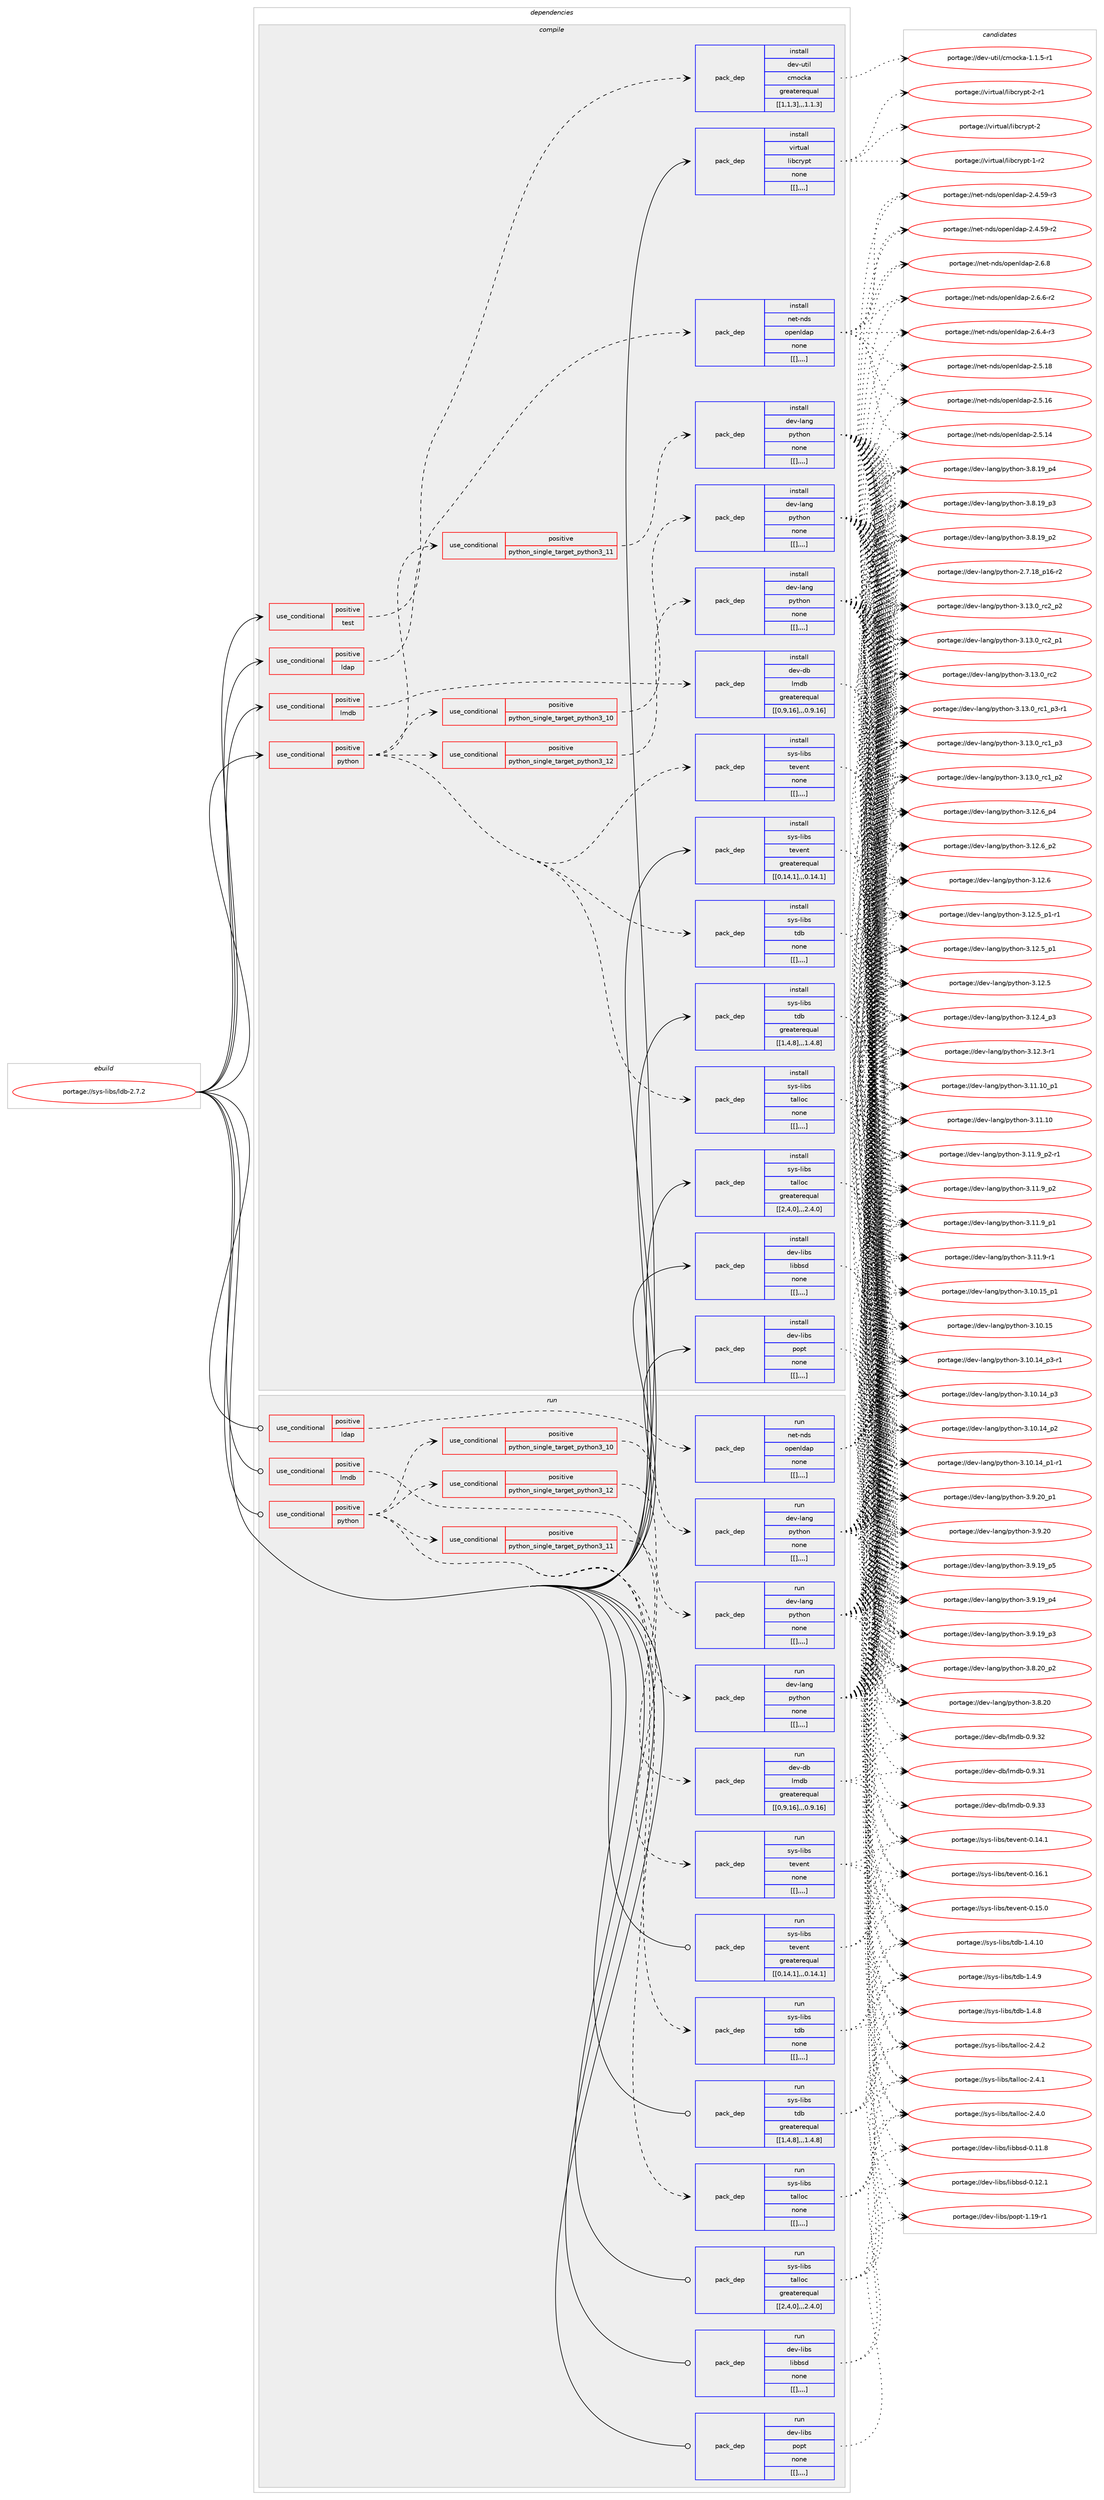 digraph prolog {

# *************
# Graph options
# *************

newrank=true;
concentrate=true;
compound=true;
graph [rankdir=LR,fontname=Helvetica,fontsize=10,ranksep=1.5];#, ranksep=2.5, nodesep=0.2];
edge  [arrowhead=vee];
node  [fontname=Helvetica,fontsize=10];

# **********
# The ebuild
# **********

subgraph cluster_leftcol {
color=gray;
label=<<i>ebuild</i>>;
id [label="portage://sys-libs/ldb-2.7.2", color=red, width=4, href="../sys-libs/ldb-2.7.2.svg"];
}

# ****************
# The dependencies
# ****************

subgraph cluster_midcol {
color=gray;
label=<<i>dependencies</i>>;
subgraph cluster_compile {
fillcolor="#eeeeee";
style=filled;
label=<<i>compile</i>>;
subgraph cond4508 {
dependency12827 [label=<<TABLE BORDER="0" CELLBORDER="1" CELLSPACING="0" CELLPADDING="4"><TR><TD ROWSPAN="3" CELLPADDING="10">use_conditional</TD></TR><TR><TD>positive</TD></TR><TR><TD>ldap</TD></TR></TABLE>>, shape=none, color=red];
subgraph pack8269 {
dependency12828 [label=<<TABLE BORDER="0" CELLBORDER="1" CELLSPACING="0" CELLPADDING="4" WIDTH="220"><TR><TD ROWSPAN="6" CELLPADDING="30">pack_dep</TD></TR><TR><TD WIDTH="110">install</TD></TR><TR><TD>net-nds</TD></TR><TR><TD>openldap</TD></TR><TR><TD>none</TD></TR><TR><TD>[[],,,,]</TD></TR></TABLE>>, shape=none, color=blue];
}
dependency12827:e -> dependency12828:w [weight=20,style="dashed",arrowhead="vee"];
}
id:e -> dependency12827:w [weight=20,style="solid",arrowhead="vee"];
subgraph cond4509 {
dependency12829 [label=<<TABLE BORDER="0" CELLBORDER="1" CELLSPACING="0" CELLPADDING="4"><TR><TD ROWSPAN="3" CELLPADDING="10">use_conditional</TD></TR><TR><TD>positive</TD></TR><TR><TD>lmdb</TD></TR></TABLE>>, shape=none, color=red];
subgraph pack8270 {
dependency12830 [label=<<TABLE BORDER="0" CELLBORDER="1" CELLSPACING="0" CELLPADDING="4" WIDTH="220"><TR><TD ROWSPAN="6" CELLPADDING="30">pack_dep</TD></TR><TR><TD WIDTH="110">install</TD></TR><TR><TD>dev-db</TD></TR><TR><TD>lmdb</TD></TR><TR><TD>greaterequal</TD></TR><TR><TD>[[0,9,16],,,0.9.16]</TD></TR></TABLE>>, shape=none, color=blue];
}
dependency12829:e -> dependency12830:w [weight=20,style="dashed",arrowhead="vee"];
}
id:e -> dependency12829:w [weight=20,style="solid",arrowhead="vee"];
subgraph cond4510 {
dependency12831 [label=<<TABLE BORDER="0" CELLBORDER="1" CELLSPACING="0" CELLPADDING="4"><TR><TD ROWSPAN="3" CELLPADDING="10">use_conditional</TD></TR><TR><TD>positive</TD></TR><TR><TD>python</TD></TR></TABLE>>, shape=none, color=red];
subgraph cond4511 {
dependency12832 [label=<<TABLE BORDER="0" CELLBORDER="1" CELLSPACING="0" CELLPADDING="4"><TR><TD ROWSPAN="3" CELLPADDING="10">use_conditional</TD></TR><TR><TD>positive</TD></TR><TR><TD>python_single_target_python3_10</TD></TR></TABLE>>, shape=none, color=red];
subgraph pack8271 {
dependency12833 [label=<<TABLE BORDER="0" CELLBORDER="1" CELLSPACING="0" CELLPADDING="4" WIDTH="220"><TR><TD ROWSPAN="6" CELLPADDING="30">pack_dep</TD></TR><TR><TD WIDTH="110">install</TD></TR><TR><TD>dev-lang</TD></TR><TR><TD>python</TD></TR><TR><TD>none</TD></TR><TR><TD>[[],,,,]</TD></TR></TABLE>>, shape=none, color=blue];
}
dependency12832:e -> dependency12833:w [weight=20,style="dashed",arrowhead="vee"];
}
dependency12831:e -> dependency12832:w [weight=20,style="dashed",arrowhead="vee"];
subgraph cond4512 {
dependency12834 [label=<<TABLE BORDER="0" CELLBORDER="1" CELLSPACING="0" CELLPADDING="4"><TR><TD ROWSPAN="3" CELLPADDING="10">use_conditional</TD></TR><TR><TD>positive</TD></TR><TR><TD>python_single_target_python3_11</TD></TR></TABLE>>, shape=none, color=red];
subgraph pack8272 {
dependency12835 [label=<<TABLE BORDER="0" CELLBORDER="1" CELLSPACING="0" CELLPADDING="4" WIDTH="220"><TR><TD ROWSPAN="6" CELLPADDING="30">pack_dep</TD></TR><TR><TD WIDTH="110">install</TD></TR><TR><TD>dev-lang</TD></TR><TR><TD>python</TD></TR><TR><TD>none</TD></TR><TR><TD>[[],,,,]</TD></TR></TABLE>>, shape=none, color=blue];
}
dependency12834:e -> dependency12835:w [weight=20,style="dashed",arrowhead="vee"];
}
dependency12831:e -> dependency12834:w [weight=20,style="dashed",arrowhead="vee"];
subgraph cond4513 {
dependency12836 [label=<<TABLE BORDER="0" CELLBORDER="1" CELLSPACING="0" CELLPADDING="4"><TR><TD ROWSPAN="3" CELLPADDING="10">use_conditional</TD></TR><TR><TD>positive</TD></TR><TR><TD>python_single_target_python3_12</TD></TR></TABLE>>, shape=none, color=red];
subgraph pack8273 {
dependency12837 [label=<<TABLE BORDER="0" CELLBORDER="1" CELLSPACING="0" CELLPADDING="4" WIDTH="220"><TR><TD ROWSPAN="6" CELLPADDING="30">pack_dep</TD></TR><TR><TD WIDTH="110">install</TD></TR><TR><TD>dev-lang</TD></TR><TR><TD>python</TD></TR><TR><TD>none</TD></TR><TR><TD>[[],,,,]</TD></TR></TABLE>>, shape=none, color=blue];
}
dependency12836:e -> dependency12837:w [weight=20,style="dashed",arrowhead="vee"];
}
dependency12831:e -> dependency12836:w [weight=20,style="dashed",arrowhead="vee"];
subgraph pack8274 {
dependency12838 [label=<<TABLE BORDER="0" CELLBORDER="1" CELLSPACING="0" CELLPADDING="4" WIDTH="220"><TR><TD ROWSPAN="6" CELLPADDING="30">pack_dep</TD></TR><TR><TD WIDTH="110">install</TD></TR><TR><TD>sys-libs</TD></TR><TR><TD>talloc</TD></TR><TR><TD>none</TD></TR><TR><TD>[[],,,,]</TD></TR></TABLE>>, shape=none, color=blue];
}
dependency12831:e -> dependency12838:w [weight=20,style="dashed",arrowhead="vee"];
subgraph pack8275 {
dependency12839 [label=<<TABLE BORDER="0" CELLBORDER="1" CELLSPACING="0" CELLPADDING="4" WIDTH="220"><TR><TD ROWSPAN="6" CELLPADDING="30">pack_dep</TD></TR><TR><TD WIDTH="110">install</TD></TR><TR><TD>sys-libs</TD></TR><TR><TD>tdb</TD></TR><TR><TD>none</TD></TR><TR><TD>[[],,,,]</TD></TR></TABLE>>, shape=none, color=blue];
}
dependency12831:e -> dependency12839:w [weight=20,style="dashed",arrowhead="vee"];
subgraph pack8276 {
dependency12840 [label=<<TABLE BORDER="0" CELLBORDER="1" CELLSPACING="0" CELLPADDING="4" WIDTH="220"><TR><TD ROWSPAN="6" CELLPADDING="30">pack_dep</TD></TR><TR><TD WIDTH="110">install</TD></TR><TR><TD>sys-libs</TD></TR><TR><TD>tevent</TD></TR><TR><TD>none</TD></TR><TR><TD>[[],,,,]</TD></TR></TABLE>>, shape=none, color=blue];
}
dependency12831:e -> dependency12840:w [weight=20,style="dashed",arrowhead="vee"];
}
id:e -> dependency12831:w [weight=20,style="solid",arrowhead="vee"];
subgraph cond4514 {
dependency12841 [label=<<TABLE BORDER="0" CELLBORDER="1" CELLSPACING="0" CELLPADDING="4"><TR><TD ROWSPAN="3" CELLPADDING="10">use_conditional</TD></TR><TR><TD>positive</TD></TR><TR><TD>test</TD></TR></TABLE>>, shape=none, color=red];
subgraph pack8277 {
dependency12842 [label=<<TABLE BORDER="0" CELLBORDER="1" CELLSPACING="0" CELLPADDING="4" WIDTH="220"><TR><TD ROWSPAN="6" CELLPADDING="30">pack_dep</TD></TR><TR><TD WIDTH="110">install</TD></TR><TR><TD>dev-util</TD></TR><TR><TD>cmocka</TD></TR><TR><TD>greaterequal</TD></TR><TR><TD>[[1,1,3],,,1.1.3]</TD></TR></TABLE>>, shape=none, color=blue];
}
dependency12841:e -> dependency12842:w [weight=20,style="dashed",arrowhead="vee"];
}
id:e -> dependency12841:w [weight=20,style="solid",arrowhead="vee"];
subgraph pack8278 {
dependency12843 [label=<<TABLE BORDER="0" CELLBORDER="1" CELLSPACING="0" CELLPADDING="4" WIDTH="220"><TR><TD ROWSPAN="6" CELLPADDING="30">pack_dep</TD></TR><TR><TD WIDTH="110">install</TD></TR><TR><TD>dev-libs</TD></TR><TR><TD>libbsd</TD></TR><TR><TD>none</TD></TR><TR><TD>[[],,,,]</TD></TR></TABLE>>, shape=none, color=blue];
}
id:e -> dependency12843:w [weight=20,style="solid",arrowhead="vee"];
subgraph pack8279 {
dependency12844 [label=<<TABLE BORDER="0" CELLBORDER="1" CELLSPACING="0" CELLPADDING="4" WIDTH="220"><TR><TD ROWSPAN="6" CELLPADDING="30">pack_dep</TD></TR><TR><TD WIDTH="110">install</TD></TR><TR><TD>dev-libs</TD></TR><TR><TD>popt</TD></TR><TR><TD>none</TD></TR><TR><TD>[[],,,,]</TD></TR></TABLE>>, shape=none, color=blue];
}
id:e -> dependency12844:w [weight=20,style="solid",arrowhead="vee"];
subgraph pack8280 {
dependency12845 [label=<<TABLE BORDER="0" CELLBORDER="1" CELLSPACING="0" CELLPADDING="4" WIDTH="220"><TR><TD ROWSPAN="6" CELLPADDING="30">pack_dep</TD></TR><TR><TD WIDTH="110">install</TD></TR><TR><TD>sys-libs</TD></TR><TR><TD>talloc</TD></TR><TR><TD>greaterequal</TD></TR><TR><TD>[[2,4,0],,,2.4.0]</TD></TR></TABLE>>, shape=none, color=blue];
}
id:e -> dependency12845:w [weight=20,style="solid",arrowhead="vee"];
subgraph pack8281 {
dependency12846 [label=<<TABLE BORDER="0" CELLBORDER="1" CELLSPACING="0" CELLPADDING="4" WIDTH="220"><TR><TD ROWSPAN="6" CELLPADDING="30">pack_dep</TD></TR><TR><TD WIDTH="110">install</TD></TR><TR><TD>sys-libs</TD></TR><TR><TD>tdb</TD></TR><TR><TD>greaterequal</TD></TR><TR><TD>[[1,4,8],,,1.4.8]</TD></TR></TABLE>>, shape=none, color=blue];
}
id:e -> dependency12846:w [weight=20,style="solid",arrowhead="vee"];
subgraph pack8282 {
dependency12847 [label=<<TABLE BORDER="0" CELLBORDER="1" CELLSPACING="0" CELLPADDING="4" WIDTH="220"><TR><TD ROWSPAN="6" CELLPADDING="30">pack_dep</TD></TR><TR><TD WIDTH="110">install</TD></TR><TR><TD>sys-libs</TD></TR><TR><TD>tevent</TD></TR><TR><TD>greaterequal</TD></TR><TR><TD>[[0,14,1],,,0.14.1]</TD></TR></TABLE>>, shape=none, color=blue];
}
id:e -> dependency12847:w [weight=20,style="solid",arrowhead="vee"];
subgraph pack8283 {
dependency12848 [label=<<TABLE BORDER="0" CELLBORDER="1" CELLSPACING="0" CELLPADDING="4" WIDTH="220"><TR><TD ROWSPAN="6" CELLPADDING="30">pack_dep</TD></TR><TR><TD WIDTH="110">install</TD></TR><TR><TD>virtual</TD></TR><TR><TD>libcrypt</TD></TR><TR><TD>none</TD></TR><TR><TD>[[],,,,]</TD></TR></TABLE>>, shape=none, color=blue];
}
id:e -> dependency12848:w [weight=20,style="solid",arrowhead="vee"];
}
subgraph cluster_compileandrun {
fillcolor="#eeeeee";
style=filled;
label=<<i>compile and run</i>>;
}
subgraph cluster_run {
fillcolor="#eeeeee";
style=filled;
label=<<i>run</i>>;
subgraph cond4515 {
dependency12849 [label=<<TABLE BORDER="0" CELLBORDER="1" CELLSPACING="0" CELLPADDING="4"><TR><TD ROWSPAN="3" CELLPADDING="10">use_conditional</TD></TR><TR><TD>positive</TD></TR><TR><TD>ldap</TD></TR></TABLE>>, shape=none, color=red];
subgraph pack8284 {
dependency12850 [label=<<TABLE BORDER="0" CELLBORDER="1" CELLSPACING="0" CELLPADDING="4" WIDTH="220"><TR><TD ROWSPAN="6" CELLPADDING="30">pack_dep</TD></TR><TR><TD WIDTH="110">run</TD></TR><TR><TD>net-nds</TD></TR><TR><TD>openldap</TD></TR><TR><TD>none</TD></TR><TR><TD>[[],,,,]</TD></TR></TABLE>>, shape=none, color=blue];
}
dependency12849:e -> dependency12850:w [weight=20,style="dashed",arrowhead="vee"];
}
id:e -> dependency12849:w [weight=20,style="solid",arrowhead="odot"];
subgraph cond4516 {
dependency12851 [label=<<TABLE BORDER="0" CELLBORDER="1" CELLSPACING="0" CELLPADDING="4"><TR><TD ROWSPAN="3" CELLPADDING="10">use_conditional</TD></TR><TR><TD>positive</TD></TR><TR><TD>lmdb</TD></TR></TABLE>>, shape=none, color=red];
subgraph pack8285 {
dependency12852 [label=<<TABLE BORDER="0" CELLBORDER="1" CELLSPACING="0" CELLPADDING="4" WIDTH="220"><TR><TD ROWSPAN="6" CELLPADDING="30">pack_dep</TD></TR><TR><TD WIDTH="110">run</TD></TR><TR><TD>dev-db</TD></TR><TR><TD>lmdb</TD></TR><TR><TD>greaterequal</TD></TR><TR><TD>[[0,9,16],,,0.9.16]</TD></TR></TABLE>>, shape=none, color=blue];
}
dependency12851:e -> dependency12852:w [weight=20,style="dashed",arrowhead="vee"];
}
id:e -> dependency12851:w [weight=20,style="solid",arrowhead="odot"];
subgraph cond4517 {
dependency12853 [label=<<TABLE BORDER="0" CELLBORDER="1" CELLSPACING="0" CELLPADDING="4"><TR><TD ROWSPAN="3" CELLPADDING="10">use_conditional</TD></TR><TR><TD>positive</TD></TR><TR><TD>python</TD></TR></TABLE>>, shape=none, color=red];
subgraph cond4518 {
dependency12854 [label=<<TABLE BORDER="0" CELLBORDER="1" CELLSPACING="0" CELLPADDING="4"><TR><TD ROWSPAN="3" CELLPADDING="10">use_conditional</TD></TR><TR><TD>positive</TD></TR><TR><TD>python_single_target_python3_10</TD></TR></TABLE>>, shape=none, color=red];
subgraph pack8286 {
dependency12855 [label=<<TABLE BORDER="0" CELLBORDER="1" CELLSPACING="0" CELLPADDING="4" WIDTH="220"><TR><TD ROWSPAN="6" CELLPADDING="30">pack_dep</TD></TR><TR><TD WIDTH="110">run</TD></TR><TR><TD>dev-lang</TD></TR><TR><TD>python</TD></TR><TR><TD>none</TD></TR><TR><TD>[[],,,,]</TD></TR></TABLE>>, shape=none, color=blue];
}
dependency12854:e -> dependency12855:w [weight=20,style="dashed",arrowhead="vee"];
}
dependency12853:e -> dependency12854:w [weight=20,style="dashed",arrowhead="vee"];
subgraph cond4519 {
dependency12856 [label=<<TABLE BORDER="0" CELLBORDER="1" CELLSPACING="0" CELLPADDING="4"><TR><TD ROWSPAN="3" CELLPADDING="10">use_conditional</TD></TR><TR><TD>positive</TD></TR><TR><TD>python_single_target_python3_11</TD></TR></TABLE>>, shape=none, color=red];
subgraph pack8287 {
dependency12857 [label=<<TABLE BORDER="0" CELLBORDER="1" CELLSPACING="0" CELLPADDING="4" WIDTH="220"><TR><TD ROWSPAN="6" CELLPADDING="30">pack_dep</TD></TR><TR><TD WIDTH="110">run</TD></TR><TR><TD>dev-lang</TD></TR><TR><TD>python</TD></TR><TR><TD>none</TD></TR><TR><TD>[[],,,,]</TD></TR></TABLE>>, shape=none, color=blue];
}
dependency12856:e -> dependency12857:w [weight=20,style="dashed",arrowhead="vee"];
}
dependency12853:e -> dependency12856:w [weight=20,style="dashed",arrowhead="vee"];
subgraph cond4520 {
dependency12858 [label=<<TABLE BORDER="0" CELLBORDER="1" CELLSPACING="0" CELLPADDING="4"><TR><TD ROWSPAN="3" CELLPADDING="10">use_conditional</TD></TR><TR><TD>positive</TD></TR><TR><TD>python_single_target_python3_12</TD></TR></TABLE>>, shape=none, color=red];
subgraph pack8288 {
dependency12859 [label=<<TABLE BORDER="0" CELLBORDER="1" CELLSPACING="0" CELLPADDING="4" WIDTH="220"><TR><TD ROWSPAN="6" CELLPADDING="30">pack_dep</TD></TR><TR><TD WIDTH="110">run</TD></TR><TR><TD>dev-lang</TD></TR><TR><TD>python</TD></TR><TR><TD>none</TD></TR><TR><TD>[[],,,,]</TD></TR></TABLE>>, shape=none, color=blue];
}
dependency12858:e -> dependency12859:w [weight=20,style="dashed",arrowhead="vee"];
}
dependency12853:e -> dependency12858:w [weight=20,style="dashed",arrowhead="vee"];
subgraph pack8289 {
dependency12860 [label=<<TABLE BORDER="0" CELLBORDER="1" CELLSPACING="0" CELLPADDING="4" WIDTH="220"><TR><TD ROWSPAN="6" CELLPADDING="30">pack_dep</TD></TR><TR><TD WIDTH="110">run</TD></TR><TR><TD>sys-libs</TD></TR><TR><TD>talloc</TD></TR><TR><TD>none</TD></TR><TR><TD>[[],,,,]</TD></TR></TABLE>>, shape=none, color=blue];
}
dependency12853:e -> dependency12860:w [weight=20,style="dashed",arrowhead="vee"];
subgraph pack8290 {
dependency12861 [label=<<TABLE BORDER="0" CELLBORDER="1" CELLSPACING="0" CELLPADDING="4" WIDTH="220"><TR><TD ROWSPAN="6" CELLPADDING="30">pack_dep</TD></TR><TR><TD WIDTH="110">run</TD></TR><TR><TD>sys-libs</TD></TR><TR><TD>tdb</TD></TR><TR><TD>none</TD></TR><TR><TD>[[],,,,]</TD></TR></TABLE>>, shape=none, color=blue];
}
dependency12853:e -> dependency12861:w [weight=20,style="dashed",arrowhead="vee"];
subgraph pack8291 {
dependency12862 [label=<<TABLE BORDER="0" CELLBORDER="1" CELLSPACING="0" CELLPADDING="4" WIDTH="220"><TR><TD ROWSPAN="6" CELLPADDING="30">pack_dep</TD></TR><TR><TD WIDTH="110">run</TD></TR><TR><TD>sys-libs</TD></TR><TR><TD>tevent</TD></TR><TR><TD>none</TD></TR><TR><TD>[[],,,,]</TD></TR></TABLE>>, shape=none, color=blue];
}
dependency12853:e -> dependency12862:w [weight=20,style="dashed",arrowhead="vee"];
}
id:e -> dependency12853:w [weight=20,style="solid",arrowhead="odot"];
subgraph pack8292 {
dependency12863 [label=<<TABLE BORDER="0" CELLBORDER="1" CELLSPACING="0" CELLPADDING="4" WIDTH="220"><TR><TD ROWSPAN="6" CELLPADDING="30">pack_dep</TD></TR><TR><TD WIDTH="110">run</TD></TR><TR><TD>dev-libs</TD></TR><TR><TD>libbsd</TD></TR><TR><TD>none</TD></TR><TR><TD>[[],,,,]</TD></TR></TABLE>>, shape=none, color=blue];
}
id:e -> dependency12863:w [weight=20,style="solid",arrowhead="odot"];
subgraph pack8293 {
dependency12864 [label=<<TABLE BORDER="0" CELLBORDER="1" CELLSPACING="0" CELLPADDING="4" WIDTH="220"><TR><TD ROWSPAN="6" CELLPADDING="30">pack_dep</TD></TR><TR><TD WIDTH="110">run</TD></TR><TR><TD>dev-libs</TD></TR><TR><TD>popt</TD></TR><TR><TD>none</TD></TR><TR><TD>[[],,,,]</TD></TR></TABLE>>, shape=none, color=blue];
}
id:e -> dependency12864:w [weight=20,style="solid",arrowhead="odot"];
subgraph pack8294 {
dependency12865 [label=<<TABLE BORDER="0" CELLBORDER="1" CELLSPACING="0" CELLPADDING="4" WIDTH="220"><TR><TD ROWSPAN="6" CELLPADDING="30">pack_dep</TD></TR><TR><TD WIDTH="110">run</TD></TR><TR><TD>sys-libs</TD></TR><TR><TD>talloc</TD></TR><TR><TD>greaterequal</TD></TR><TR><TD>[[2,4,0],,,2.4.0]</TD></TR></TABLE>>, shape=none, color=blue];
}
id:e -> dependency12865:w [weight=20,style="solid",arrowhead="odot"];
subgraph pack8295 {
dependency12866 [label=<<TABLE BORDER="0" CELLBORDER="1" CELLSPACING="0" CELLPADDING="4" WIDTH="220"><TR><TD ROWSPAN="6" CELLPADDING="30">pack_dep</TD></TR><TR><TD WIDTH="110">run</TD></TR><TR><TD>sys-libs</TD></TR><TR><TD>tdb</TD></TR><TR><TD>greaterequal</TD></TR><TR><TD>[[1,4,8],,,1.4.8]</TD></TR></TABLE>>, shape=none, color=blue];
}
id:e -> dependency12866:w [weight=20,style="solid",arrowhead="odot"];
subgraph pack8296 {
dependency12867 [label=<<TABLE BORDER="0" CELLBORDER="1" CELLSPACING="0" CELLPADDING="4" WIDTH="220"><TR><TD ROWSPAN="6" CELLPADDING="30">pack_dep</TD></TR><TR><TD WIDTH="110">run</TD></TR><TR><TD>sys-libs</TD></TR><TR><TD>tevent</TD></TR><TR><TD>greaterequal</TD></TR><TR><TD>[[0,14,1],,,0.14.1]</TD></TR></TABLE>>, shape=none, color=blue];
}
id:e -> dependency12867:w [weight=20,style="solid",arrowhead="odot"];
}
}

# **************
# The candidates
# **************

subgraph cluster_choices {
rank=same;
color=gray;
label=<<i>candidates</i>>;

subgraph choice8269 {
color=black;
nodesep=1;
choice110101116451101001154711111210111010810097112455046544656 [label="portage://net-nds/openldap-2.6.8", color=red, width=4,href="../net-nds/openldap-2.6.8.svg"];
choice1101011164511010011547111112101110108100971124550465446544511450 [label="portage://net-nds/openldap-2.6.6-r2", color=red, width=4,href="../net-nds/openldap-2.6.6-r2.svg"];
choice1101011164511010011547111112101110108100971124550465446524511451 [label="portage://net-nds/openldap-2.6.4-r3", color=red, width=4,href="../net-nds/openldap-2.6.4-r3.svg"];
choice11010111645110100115471111121011101081009711245504653464956 [label="portage://net-nds/openldap-2.5.18", color=red, width=4,href="../net-nds/openldap-2.5.18.svg"];
choice11010111645110100115471111121011101081009711245504653464954 [label="portage://net-nds/openldap-2.5.16", color=red, width=4,href="../net-nds/openldap-2.5.16.svg"];
choice11010111645110100115471111121011101081009711245504653464952 [label="portage://net-nds/openldap-2.5.14", color=red, width=4,href="../net-nds/openldap-2.5.14.svg"];
choice110101116451101001154711111210111010810097112455046524653574511451 [label="portage://net-nds/openldap-2.4.59-r3", color=red, width=4,href="../net-nds/openldap-2.4.59-r3.svg"];
choice110101116451101001154711111210111010810097112455046524653574511450 [label="portage://net-nds/openldap-2.4.59-r2", color=red, width=4,href="../net-nds/openldap-2.4.59-r2.svg"];
dependency12828:e -> choice110101116451101001154711111210111010810097112455046544656:w [style=dotted,weight="100"];
dependency12828:e -> choice1101011164511010011547111112101110108100971124550465446544511450:w [style=dotted,weight="100"];
dependency12828:e -> choice1101011164511010011547111112101110108100971124550465446524511451:w [style=dotted,weight="100"];
dependency12828:e -> choice11010111645110100115471111121011101081009711245504653464956:w [style=dotted,weight="100"];
dependency12828:e -> choice11010111645110100115471111121011101081009711245504653464954:w [style=dotted,weight="100"];
dependency12828:e -> choice11010111645110100115471111121011101081009711245504653464952:w [style=dotted,weight="100"];
dependency12828:e -> choice110101116451101001154711111210111010810097112455046524653574511451:w [style=dotted,weight="100"];
dependency12828:e -> choice110101116451101001154711111210111010810097112455046524653574511450:w [style=dotted,weight="100"];
}
subgraph choice8270 {
color=black;
nodesep=1;
choice1001011184510098471081091009845484657465151 [label="portage://dev-db/lmdb-0.9.33", color=red, width=4,href="../dev-db/lmdb-0.9.33.svg"];
choice1001011184510098471081091009845484657465150 [label="portage://dev-db/lmdb-0.9.32", color=red, width=4,href="../dev-db/lmdb-0.9.32.svg"];
choice1001011184510098471081091009845484657465149 [label="portage://dev-db/lmdb-0.9.31", color=red, width=4,href="../dev-db/lmdb-0.9.31.svg"];
dependency12830:e -> choice1001011184510098471081091009845484657465151:w [style=dotted,weight="100"];
dependency12830:e -> choice1001011184510098471081091009845484657465150:w [style=dotted,weight="100"];
dependency12830:e -> choice1001011184510098471081091009845484657465149:w [style=dotted,weight="100"];
}
subgraph choice8271 {
color=black;
nodesep=1;
choice100101118451089711010347112121116104111110455146495146489511499509511250 [label="portage://dev-lang/python-3.13.0_rc2_p2", color=red, width=4,href="../dev-lang/python-3.13.0_rc2_p2.svg"];
choice100101118451089711010347112121116104111110455146495146489511499509511249 [label="portage://dev-lang/python-3.13.0_rc2_p1", color=red, width=4,href="../dev-lang/python-3.13.0_rc2_p1.svg"];
choice10010111845108971101034711212111610411111045514649514648951149950 [label="portage://dev-lang/python-3.13.0_rc2", color=red, width=4,href="../dev-lang/python-3.13.0_rc2.svg"];
choice1001011184510897110103471121211161041111104551464951464895114994995112514511449 [label="portage://dev-lang/python-3.13.0_rc1_p3-r1", color=red, width=4,href="../dev-lang/python-3.13.0_rc1_p3-r1.svg"];
choice100101118451089711010347112121116104111110455146495146489511499499511251 [label="portage://dev-lang/python-3.13.0_rc1_p3", color=red, width=4,href="../dev-lang/python-3.13.0_rc1_p3.svg"];
choice100101118451089711010347112121116104111110455146495146489511499499511250 [label="portage://dev-lang/python-3.13.0_rc1_p2", color=red, width=4,href="../dev-lang/python-3.13.0_rc1_p2.svg"];
choice100101118451089711010347112121116104111110455146495046549511252 [label="portage://dev-lang/python-3.12.6_p4", color=red, width=4,href="../dev-lang/python-3.12.6_p4.svg"];
choice100101118451089711010347112121116104111110455146495046549511250 [label="portage://dev-lang/python-3.12.6_p2", color=red, width=4,href="../dev-lang/python-3.12.6_p2.svg"];
choice10010111845108971101034711212111610411111045514649504654 [label="portage://dev-lang/python-3.12.6", color=red, width=4,href="../dev-lang/python-3.12.6.svg"];
choice1001011184510897110103471121211161041111104551464950465395112494511449 [label="portage://dev-lang/python-3.12.5_p1-r1", color=red, width=4,href="../dev-lang/python-3.12.5_p1-r1.svg"];
choice100101118451089711010347112121116104111110455146495046539511249 [label="portage://dev-lang/python-3.12.5_p1", color=red, width=4,href="../dev-lang/python-3.12.5_p1.svg"];
choice10010111845108971101034711212111610411111045514649504653 [label="portage://dev-lang/python-3.12.5", color=red, width=4,href="../dev-lang/python-3.12.5.svg"];
choice100101118451089711010347112121116104111110455146495046529511251 [label="portage://dev-lang/python-3.12.4_p3", color=red, width=4,href="../dev-lang/python-3.12.4_p3.svg"];
choice100101118451089711010347112121116104111110455146495046514511449 [label="portage://dev-lang/python-3.12.3-r1", color=red, width=4,href="../dev-lang/python-3.12.3-r1.svg"];
choice10010111845108971101034711212111610411111045514649494649489511249 [label="portage://dev-lang/python-3.11.10_p1", color=red, width=4,href="../dev-lang/python-3.11.10_p1.svg"];
choice1001011184510897110103471121211161041111104551464949464948 [label="portage://dev-lang/python-3.11.10", color=red, width=4,href="../dev-lang/python-3.11.10.svg"];
choice1001011184510897110103471121211161041111104551464949465795112504511449 [label="portage://dev-lang/python-3.11.9_p2-r1", color=red, width=4,href="../dev-lang/python-3.11.9_p2-r1.svg"];
choice100101118451089711010347112121116104111110455146494946579511250 [label="portage://dev-lang/python-3.11.9_p2", color=red, width=4,href="../dev-lang/python-3.11.9_p2.svg"];
choice100101118451089711010347112121116104111110455146494946579511249 [label="portage://dev-lang/python-3.11.9_p1", color=red, width=4,href="../dev-lang/python-3.11.9_p1.svg"];
choice100101118451089711010347112121116104111110455146494946574511449 [label="portage://dev-lang/python-3.11.9-r1", color=red, width=4,href="../dev-lang/python-3.11.9-r1.svg"];
choice10010111845108971101034711212111610411111045514649484649539511249 [label="portage://dev-lang/python-3.10.15_p1", color=red, width=4,href="../dev-lang/python-3.10.15_p1.svg"];
choice1001011184510897110103471121211161041111104551464948464953 [label="portage://dev-lang/python-3.10.15", color=red, width=4,href="../dev-lang/python-3.10.15.svg"];
choice100101118451089711010347112121116104111110455146494846495295112514511449 [label="portage://dev-lang/python-3.10.14_p3-r1", color=red, width=4,href="../dev-lang/python-3.10.14_p3-r1.svg"];
choice10010111845108971101034711212111610411111045514649484649529511251 [label="portage://dev-lang/python-3.10.14_p3", color=red, width=4,href="../dev-lang/python-3.10.14_p3.svg"];
choice10010111845108971101034711212111610411111045514649484649529511250 [label="portage://dev-lang/python-3.10.14_p2", color=red, width=4,href="../dev-lang/python-3.10.14_p2.svg"];
choice100101118451089711010347112121116104111110455146494846495295112494511449 [label="portage://dev-lang/python-3.10.14_p1-r1", color=red, width=4,href="../dev-lang/python-3.10.14_p1-r1.svg"];
choice100101118451089711010347112121116104111110455146574650489511249 [label="portage://dev-lang/python-3.9.20_p1", color=red, width=4,href="../dev-lang/python-3.9.20_p1.svg"];
choice10010111845108971101034711212111610411111045514657465048 [label="portage://dev-lang/python-3.9.20", color=red, width=4,href="../dev-lang/python-3.9.20.svg"];
choice100101118451089711010347112121116104111110455146574649579511253 [label="portage://dev-lang/python-3.9.19_p5", color=red, width=4,href="../dev-lang/python-3.9.19_p5.svg"];
choice100101118451089711010347112121116104111110455146574649579511252 [label="portage://dev-lang/python-3.9.19_p4", color=red, width=4,href="../dev-lang/python-3.9.19_p4.svg"];
choice100101118451089711010347112121116104111110455146574649579511251 [label="portage://dev-lang/python-3.9.19_p3", color=red, width=4,href="../dev-lang/python-3.9.19_p3.svg"];
choice100101118451089711010347112121116104111110455146564650489511250 [label="portage://dev-lang/python-3.8.20_p2", color=red, width=4,href="../dev-lang/python-3.8.20_p2.svg"];
choice10010111845108971101034711212111610411111045514656465048 [label="portage://dev-lang/python-3.8.20", color=red, width=4,href="../dev-lang/python-3.8.20.svg"];
choice100101118451089711010347112121116104111110455146564649579511252 [label="portage://dev-lang/python-3.8.19_p4", color=red, width=4,href="../dev-lang/python-3.8.19_p4.svg"];
choice100101118451089711010347112121116104111110455146564649579511251 [label="portage://dev-lang/python-3.8.19_p3", color=red, width=4,href="../dev-lang/python-3.8.19_p3.svg"];
choice100101118451089711010347112121116104111110455146564649579511250 [label="portage://dev-lang/python-3.8.19_p2", color=red, width=4,href="../dev-lang/python-3.8.19_p2.svg"];
choice100101118451089711010347112121116104111110455046554649569511249544511450 [label="portage://dev-lang/python-2.7.18_p16-r2", color=red, width=4,href="../dev-lang/python-2.7.18_p16-r2.svg"];
dependency12833:e -> choice100101118451089711010347112121116104111110455146495146489511499509511250:w [style=dotted,weight="100"];
dependency12833:e -> choice100101118451089711010347112121116104111110455146495146489511499509511249:w [style=dotted,weight="100"];
dependency12833:e -> choice10010111845108971101034711212111610411111045514649514648951149950:w [style=dotted,weight="100"];
dependency12833:e -> choice1001011184510897110103471121211161041111104551464951464895114994995112514511449:w [style=dotted,weight="100"];
dependency12833:e -> choice100101118451089711010347112121116104111110455146495146489511499499511251:w [style=dotted,weight="100"];
dependency12833:e -> choice100101118451089711010347112121116104111110455146495146489511499499511250:w [style=dotted,weight="100"];
dependency12833:e -> choice100101118451089711010347112121116104111110455146495046549511252:w [style=dotted,weight="100"];
dependency12833:e -> choice100101118451089711010347112121116104111110455146495046549511250:w [style=dotted,weight="100"];
dependency12833:e -> choice10010111845108971101034711212111610411111045514649504654:w [style=dotted,weight="100"];
dependency12833:e -> choice1001011184510897110103471121211161041111104551464950465395112494511449:w [style=dotted,weight="100"];
dependency12833:e -> choice100101118451089711010347112121116104111110455146495046539511249:w [style=dotted,weight="100"];
dependency12833:e -> choice10010111845108971101034711212111610411111045514649504653:w [style=dotted,weight="100"];
dependency12833:e -> choice100101118451089711010347112121116104111110455146495046529511251:w [style=dotted,weight="100"];
dependency12833:e -> choice100101118451089711010347112121116104111110455146495046514511449:w [style=dotted,weight="100"];
dependency12833:e -> choice10010111845108971101034711212111610411111045514649494649489511249:w [style=dotted,weight="100"];
dependency12833:e -> choice1001011184510897110103471121211161041111104551464949464948:w [style=dotted,weight="100"];
dependency12833:e -> choice1001011184510897110103471121211161041111104551464949465795112504511449:w [style=dotted,weight="100"];
dependency12833:e -> choice100101118451089711010347112121116104111110455146494946579511250:w [style=dotted,weight="100"];
dependency12833:e -> choice100101118451089711010347112121116104111110455146494946579511249:w [style=dotted,weight="100"];
dependency12833:e -> choice100101118451089711010347112121116104111110455146494946574511449:w [style=dotted,weight="100"];
dependency12833:e -> choice10010111845108971101034711212111610411111045514649484649539511249:w [style=dotted,weight="100"];
dependency12833:e -> choice1001011184510897110103471121211161041111104551464948464953:w [style=dotted,weight="100"];
dependency12833:e -> choice100101118451089711010347112121116104111110455146494846495295112514511449:w [style=dotted,weight="100"];
dependency12833:e -> choice10010111845108971101034711212111610411111045514649484649529511251:w [style=dotted,weight="100"];
dependency12833:e -> choice10010111845108971101034711212111610411111045514649484649529511250:w [style=dotted,weight="100"];
dependency12833:e -> choice100101118451089711010347112121116104111110455146494846495295112494511449:w [style=dotted,weight="100"];
dependency12833:e -> choice100101118451089711010347112121116104111110455146574650489511249:w [style=dotted,weight="100"];
dependency12833:e -> choice10010111845108971101034711212111610411111045514657465048:w [style=dotted,weight="100"];
dependency12833:e -> choice100101118451089711010347112121116104111110455146574649579511253:w [style=dotted,weight="100"];
dependency12833:e -> choice100101118451089711010347112121116104111110455146574649579511252:w [style=dotted,weight="100"];
dependency12833:e -> choice100101118451089711010347112121116104111110455146574649579511251:w [style=dotted,weight="100"];
dependency12833:e -> choice100101118451089711010347112121116104111110455146564650489511250:w [style=dotted,weight="100"];
dependency12833:e -> choice10010111845108971101034711212111610411111045514656465048:w [style=dotted,weight="100"];
dependency12833:e -> choice100101118451089711010347112121116104111110455146564649579511252:w [style=dotted,weight="100"];
dependency12833:e -> choice100101118451089711010347112121116104111110455146564649579511251:w [style=dotted,weight="100"];
dependency12833:e -> choice100101118451089711010347112121116104111110455146564649579511250:w [style=dotted,weight="100"];
dependency12833:e -> choice100101118451089711010347112121116104111110455046554649569511249544511450:w [style=dotted,weight="100"];
}
subgraph choice8272 {
color=black;
nodesep=1;
choice100101118451089711010347112121116104111110455146495146489511499509511250 [label="portage://dev-lang/python-3.13.0_rc2_p2", color=red, width=4,href="../dev-lang/python-3.13.0_rc2_p2.svg"];
choice100101118451089711010347112121116104111110455146495146489511499509511249 [label="portage://dev-lang/python-3.13.0_rc2_p1", color=red, width=4,href="../dev-lang/python-3.13.0_rc2_p1.svg"];
choice10010111845108971101034711212111610411111045514649514648951149950 [label="portage://dev-lang/python-3.13.0_rc2", color=red, width=4,href="../dev-lang/python-3.13.0_rc2.svg"];
choice1001011184510897110103471121211161041111104551464951464895114994995112514511449 [label="portage://dev-lang/python-3.13.0_rc1_p3-r1", color=red, width=4,href="../dev-lang/python-3.13.0_rc1_p3-r1.svg"];
choice100101118451089711010347112121116104111110455146495146489511499499511251 [label="portage://dev-lang/python-3.13.0_rc1_p3", color=red, width=4,href="../dev-lang/python-3.13.0_rc1_p3.svg"];
choice100101118451089711010347112121116104111110455146495146489511499499511250 [label="portage://dev-lang/python-3.13.0_rc1_p2", color=red, width=4,href="../dev-lang/python-3.13.0_rc1_p2.svg"];
choice100101118451089711010347112121116104111110455146495046549511252 [label="portage://dev-lang/python-3.12.6_p4", color=red, width=4,href="../dev-lang/python-3.12.6_p4.svg"];
choice100101118451089711010347112121116104111110455146495046549511250 [label="portage://dev-lang/python-3.12.6_p2", color=red, width=4,href="../dev-lang/python-3.12.6_p2.svg"];
choice10010111845108971101034711212111610411111045514649504654 [label="portage://dev-lang/python-3.12.6", color=red, width=4,href="../dev-lang/python-3.12.6.svg"];
choice1001011184510897110103471121211161041111104551464950465395112494511449 [label="portage://dev-lang/python-3.12.5_p1-r1", color=red, width=4,href="../dev-lang/python-3.12.5_p1-r1.svg"];
choice100101118451089711010347112121116104111110455146495046539511249 [label="portage://dev-lang/python-3.12.5_p1", color=red, width=4,href="../dev-lang/python-3.12.5_p1.svg"];
choice10010111845108971101034711212111610411111045514649504653 [label="portage://dev-lang/python-3.12.5", color=red, width=4,href="../dev-lang/python-3.12.5.svg"];
choice100101118451089711010347112121116104111110455146495046529511251 [label="portage://dev-lang/python-3.12.4_p3", color=red, width=4,href="../dev-lang/python-3.12.4_p3.svg"];
choice100101118451089711010347112121116104111110455146495046514511449 [label="portage://dev-lang/python-3.12.3-r1", color=red, width=4,href="../dev-lang/python-3.12.3-r1.svg"];
choice10010111845108971101034711212111610411111045514649494649489511249 [label="portage://dev-lang/python-3.11.10_p1", color=red, width=4,href="../dev-lang/python-3.11.10_p1.svg"];
choice1001011184510897110103471121211161041111104551464949464948 [label="portage://dev-lang/python-3.11.10", color=red, width=4,href="../dev-lang/python-3.11.10.svg"];
choice1001011184510897110103471121211161041111104551464949465795112504511449 [label="portage://dev-lang/python-3.11.9_p2-r1", color=red, width=4,href="../dev-lang/python-3.11.9_p2-r1.svg"];
choice100101118451089711010347112121116104111110455146494946579511250 [label="portage://dev-lang/python-3.11.9_p2", color=red, width=4,href="../dev-lang/python-3.11.9_p2.svg"];
choice100101118451089711010347112121116104111110455146494946579511249 [label="portage://dev-lang/python-3.11.9_p1", color=red, width=4,href="../dev-lang/python-3.11.9_p1.svg"];
choice100101118451089711010347112121116104111110455146494946574511449 [label="portage://dev-lang/python-3.11.9-r1", color=red, width=4,href="../dev-lang/python-3.11.9-r1.svg"];
choice10010111845108971101034711212111610411111045514649484649539511249 [label="portage://dev-lang/python-3.10.15_p1", color=red, width=4,href="../dev-lang/python-3.10.15_p1.svg"];
choice1001011184510897110103471121211161041111104551464948464953 [label="portage://dev-lang/python-3.10.15", color=red, width=4,href="../dev-lang/python-3.10.15.svg"];
choice100101118451089711010347112121116104111110455146494846495295112514511449 [label="portage://dev-lang/python-3.10.14_p3-r1", color=red, width=4,href="../dev-lang/python-3.10.14_p3-r1.svg"];
choice10010111845108971101034711212111610411111045514649484649529511251 [label="portage://dev-lang/python-3.10.14_p3", color=red, width=4,href="../dev-lang/python-3.10.14_p3.svg"];
choice10010111845108971101034711212111610411111045514649484649529511250 [label="portage://dev-lang/python-3.10.14_p2", color=red, width=4,href="../dev-lang/python-3.10.14_p2.svg"];
choice100101118451089711010347112121116104111110455146494846495295112494511449 [label="portage://dev-lang/python-3.10.14_p1-r1", color=red, width=4,href="../dev-lang/python-3.10.14_p1-r1.svg"];
choice100101118451089711010347112121116104111110455146574650489511249 [label="portage://dev-lang/python-3.9.20_p1", color=red, width=4,href="../dev-lang/python-3.9.20_p1.svg"];
choice10010111845108971101034711212111610411111045514657465048 [label="portage://dev-lang/python-3.9.20", color=red, width=4,href="../dev-lang/python-3.9.20.svg"];
choice100101118451089711010347112121116104111110455146574649579511253 [label="portage://dev-lang/python-3.9.19_p5", color=red, width=4,href="../dev-lang/python-3.9.19_p5.svg"];
choice100101118451089711010347112121116104111110455146574649579511252 [label="portage://dev-lang/python-3.9.19_p4", color=red, width=4,href="../dev-lang/python-3.9.19_p4.svg"];
choice100101118451089711010347112121116104111110455146574649579511251 [label="portage://dev-lang/python-3.9.19_p3", color=red, width=4,href="../dev-lang/python-3.9.19_p3.svg"];
choice100101118451089711010347112121116104111110455146564650489511250 [label="portage://dev-lang/python-3.8.20_p2", color=red, width=4,href="../dev-lang/python-3.8.20_p2.svg"];
choice10010111845108971101034711212111610411111045514656465048 [label="portage://dev-lang/python-3.8.20", color=red, width=4,href="../dev-lang/python-3.8.20.svg"];
choice100101118451089711010347112121116104111110455146564649579511252 [label="portage://dev-lang/python-3.8.19_p4", color=red, width=4,href="../dev-lang/python-3.8.19_p4.svg"];
choice100101118451089711010347112121116104111110455146564649579511251 [label="portage://dev-lang/python-3.8.19_p3", color=red, width=4,href="../dev-lang/python-3.8.19_p3.svg"];
choice100101118451089711010347112121116104111110455146564649579511250 [label="portage://dev-lang/python-3.8.19_p2", color=red, width=4,href="../dev-lang/python-3.8.19_p2.svg"];
choice100101118451089711010347112121116104111110455046554649569511249544511450 [label="portage://dev-lang/python-2.7.18_p16-r2", color=red, width=4,href="../dev-lang/python-2.7.18_p16-r2.svg"];
dependency12835:e -> choice100101118451089711010347112121116104111110455146495146489511499509511250:w [style=dotted,weight="100"];
dependency12835:e -> choice100101118451089711010347112121116104111110455146495146489511499509511249:w [style=dotted,weight="100"];
dependency12835:e -> choice10010111845108971101034711212111610411111045514649514648951149950:w [style=dotted,weight="100"];
dependency12835:e -> choice1001011184510897110103471121211161041111104551464951464895114994995112514511449:w [style=dotted,weight="100"];
dependency12835:e -> choice100101118451089711010347112121116104111110455146495146489511499499511251:w [style=dotted,weight="100"];
dependency12835:e -> choice100101118451089711010347112121116104111110455146495146489511499499511250:w [style=dotted,weight="100"];
dependency12835:e -> choice100101118451089711010347112121116104111110455146495046549511252:w [style=dotted,weight="100"];
dependency12835:e -> choice100101118451089711010347112121116104111110455146495046549511250:w [style=dotted,weight="100"];
dependency12835:e -> choice10010111845108971101034711212111610411111045514649504654:w [style=dotted,weight="100"];
dependency12835:e -> choice1001011184510897110103471121211161041111104551464950465395112494511449:w [style=dotted,weight="100"];
dependency12835:e -> choice100101118451089711010347112121116104111110455146495046539511249:w [style=dotted,weight="100"];
dependency12835:e -> choice10010111845108971101034711212111610411111045514649504653:w [style=dotted,weight="100"];
dependency12835:e -> choice100101118451089711010347112121116104111110455146495046529511251:w [style=dotted,weight="100"];
dependency12835:e -> choice100101118451089711010347112121116104111110455146495046514511449:w [style=dotted,weight="100"];
dependency12835:e -> choice10010111845108971101034711212111610411111045514649494649489511249:w [style=dotted,weight="100"];
dependency12835:e -> choice1001011184510897110103471121211161041111104551464949464948:w [style=dotted,weight="100"];
dependency12835:e -> choice1001011184510897110103471121211161041111104551464949465795112504511449:w [style=dotted,weight="100"];
dependency12835:e -> choice100101118451089711010347112121116104111110455146494946579511250:w [style=dotted,weight="100"];
dependency12835:e -> choice100101118451089711010347112121116104111110455146494946579511249:w [style=dotted,weight="100"];
dependency12835:e -> choice100101118451089711010347112121116104111110455146494946574511449:w [style=dotted,weight="100"];
dependency12835:e -> choice10010111845108971101034711212111610411111045514649484649539511249:w [style=dotted,weight="100"];
dependency12835:e -> choice1001011184510897110103471121211161041111104551464948464953:w [style=dotted,weight="100"];
dependency12835:e -> choice100101118451089711010347112121116104111110455146494846495295112514511449:w [style=dotted,weight="100"];
dependency12835:e -> choice10010111845108971101034711212111610411111045514649484649529511251:w [style=dotted,weight="100"];
dependency12835:e -> choice10010111845108971101034711212111610411111045514649484649529511250:w [style=dotted,weight="100"];
dependency12835:e -> choice100101118451089711010347112121116104111110455146494846495295112494511449:w [style=dotted,weight="100"];
dependency12835:e -> choice100101118451089711010347112121116104111110455146574650489511249:w [style=dotted,weight="100"];
dependency12835:e -> choice10010111845108971101034711212111610411111045514657465048:w [style=dotted,weight="100"];
dependency12835:e -> choice100101118451089711010347112121116104111110455146574649579511253:w [style=dotted,weight="100"];
dependency12835:e -> choice100101118451089711010347112121116104111110455146574649579511252:w [style=dotted,weight="100"];
dependency12835:e -> choice100101118451089711010347112121116104111110455146574649579511251:w [style=dotted,weight="100"];
dependency12835:e -> choice100101118451089711010347112121116104111110455146564650489511250:w [style=dotted,weight="100"];
dependency12835:e -> choice10010111845108971101034711212111610411111045514656465048:w [style=dotted,weight="100"];
dependency12835:e -> choice100101118451089711010347112121116104111110455146564649579511252:w [style=dotted,weight="100"];
dependency12835:e -> choice100101118451089711010347112121116104111110455146564649579511251:w [style=dotted,weight="100"];
dependency12835:e -> choice100101118451089711010347112121116104111110455146564649579511250:w [style=dotted,weight="100"];
dependency12835:e -> choice100101118451089711010347112121116104111110455046554649569511249544511450:w [style=dotted,weight="100"];
}
subgraph choice8273 {
color=black;
nodesep=1;
choice100101118451089711010347112121116104111110455146495146489511499509511250 [label="portage://dev-lang/python-3.13.0_rc2_p2", color=red, width=4,href="../dev-lang/python-3.13.0_rc2_p2.svg"];
choice100101118451089711010347112121116104111110455146495146489511499509511249 [label="portage://dev-lang/python-3.13.0_rc2_p1", color=red, width=4,href="../dev-lang/python-3.13.0_rc2_p1.svg"];
choice10010111845108971101034711212111610411111045514649514648951149950 [label="portage://dev-lang/python-3.13.0_rc2", color=red, width=4,href="../dev-lang/python-3.13.0_rc2.svg"];
choice1001011184510897110103471121211161041111104551464951464895114994995112514511449 [label="portage://dev-lang/python-3.13.0_rc1_p3-r1", color=red, width=4,href="../dev-lang/python-3.13.0_rc1_p3-r1.svg"];
choice100101118451089711010347112121116104111110455146495146489511499499511251 [label="portage://dev-lang/python-3.13.0_rc1_p3", color=red, width=4,href="../dev-lang/python-3.13.0_rc1_p3.svg"];
choice100101118451089711010347112121116104111110455146495146489511499499511250 [label="portage://dev-lang/python-3.13.0_rc1_p2", color=red, width=4,href="../dev-lang/python-3.13.0_rc1_p2.svg"];
choice100101118451089711010347112121116104111110455146495046549511252 [label="portage://dev-lang/python-3.12.6_p4", color=red, width=4,href="../dev-lang/python-3.12.6_p4.svg"];
choice100101118451089711010347112121116104111110455146495046549511250 [label="portage://dev-lang/python-3.12.6_p2", color=red, width=4,href="../dev-lang/python-3.12.6_p2.svg"];
choice10010111845108971101034711212111610411111045514649504654 [label="portage://dev-lang/python-3.12.6", color=red, width=4,href="../dev-lang/python-3.12.6.svg"];
choice1001011184510897110103471121211161041111104551464950465395112494511449 [label="portage://dev-lang/python-3.12.5_p1-r1", color=red, width=4,href="../dev-lang/python-3.12.5_p1-r1.svg"];
choice100101118451089711010347112121116104111110455146495046539511249 [label="portage://dev-lang/python-3.12.5_p1", color=red, width=4,href="../dev-lang/python-3.12.5_p1.svg"];
choice10010111845108971101034711212111610411111045514649504653 [label="portage://dev-lang/python-3.12.5", color=red, width=4,href="../dev-lang/python-3.12.5.svg"];
choice100101118451089711010347112121116104111110455146495046529511251 [label="portage://dev-lang/python-3.12.4_p3", color=red, width=4,href="../dev-lang/python-3.12.4_p3.svg"];
choice100101118451089711010347112121116104111110455146495046514511449 [label="portage://dev-lang/python-3.12.3-r1", color=red, width=4,href="../dev-lang/python-3.12.3-r1.svg"];
choice10010111845108971101034711212111610411111045514649494649489511249 [label="portage://dev-lang/python-3.11.10_p1", color=red, width=4,href="../dev-lang/python-3.11.10_p1.svg"];
choice1001011184510897110103471121211161041111104551464949464948 [label="portage://dev-lang/python-3.11.10", color=red, width=4,href="../dev-lang/python-3.11.10.svg"];
choice1001011184510897110103471121211161041111104551464949465795112504511449 [label="portage://dev-lang/python-3.11.9_p2-r1", color=red, width=4,href="../dev-lang/python-3.11.9_p2-r1.svg"];
choice100101118451089711010347112121116104111110455146494946579511250 [label="portage://dev-lang/python-3.11.9_p2", color=red, width=4,href="../dev-lang/python-3.11.9_p2.svg"];
choice100101118451089711010347112121116104111110455146494946579511249 [label="portage://dev-lang/python-3.11.9_p1", color=red, width=4,href="../dev-lang/python-3.11.9_p1.svg"];
choice100101118451089711010347112121116104111110455146494946574511449 [label="portage://dev-lang/python-3.11.9-r1", color=red, width=4,href="../dev-lang/python-3.11.9-r1.svg"];
choice10010111845108971101034711212111610411111045514649484649539511249 [label="portage://dev-lang/python-3.10.15_p1", color=red, width=4,href="../dev-lang/python-3.10.15_p1.svg"];
choice1001011184510897110103471121211161041111104551464948464953 [label="portage://dev-lang/python-3.10.15", color=red, width=4,href="../dev-lang/python-3.10.15.svg"];
choice100101118451089711010347112121116104111110455146494846495295112514511449 [label="portage://dev-lang/python-3.10.14_p3-r1", color=red, width=4,href="../dev-lang/python-3.10.14_p3-r1.svg"];
choice10010111845108971101034711212111610411111045514649484649529511251 [label="portage://dev-lang/python-3.10.14_p3", color=red, width=4,href="../dev-lang/python-3.10.14_p3.svg"];
choice10010111845108971101034711212111610411111045514649484649529511250 [label="portage://dev-lang/python-3.10.14_p2", color=red, width=4,href="../dev-lang/python-3.10.14_p2.svg"];
choice100101118451089711010347112121116104111110455146494846495295112494511449 [label="portage://dev-lang/python-3.10.14_p1-r1", color=red, width=4,href="../dev-lang/python-3.10.14_p1-r1.svg"];
choice100101118451089711010347112121116104111110455146574650489511249 [label="portage://dev-lang/python-3.9.20_p1", color=red, width=4,href="../dev-lang/python-3.9.20_p1.svg"];
choice10010111845108971101034711212111610411111045514657465048 [label="portage://dev-lang/python-3.9.20", color=red, width=4,href="../dev-lang/python-3.9.20.svg"];
choice100101118451089711010347112121116104111110455146574649579511253 [label="portage://dev-lang/python-3.9.19_p5", color=red, width=4,href="../dev-lang/python-3.9.19_p5.svg"];
choice100101118451089711010347112121116104111110455146574649579511252 [label="portage://dev-lang/python-3.9.19_p4", color=red, width=4,href="../dev-lang/python-3.9.19_p4.svg"];
choice100101118451089711010347112121116104111110455146574649579511251 [label="portage://dev-lang/python-3.9.19_p3", color=red, width=4,href="../dev-lang/python-3.9.19_p3.svg"];
choice100101118451089711010347112121116104111110455146564650489511250 [label="portage://dev-lang/python-3.8.20_p2", color=red, width=4,href="../dev-lang/python-3.8.20_p2.svg"];
choice10010111845108971101034711212111610411111045514656465048 [label="portage://dev-lang/python-3.8.20", color=red, width=4,href="../dev-lang/python-3.8.20.svg"];
choice100101118451089711010347112121116104111110455146564649579511252 [label="portage://dev-lang/python-3.8.19_p4", color=red, width=4,href="../dev-lang/python-3.8.19_p4.svg"];
choice100101118451089711010347112121116104111110455146564649579511251 [label="portage://dev-lang/python-3.8.19_p3", color=red, width=4,href="../dev-lang/python-3.8.19_p3.svg"];
choice100101118451089711010347112121116104111110455146564649579511250 [label="portage://dev-lang/python-3.8.19_p2", color=red, width=4,href="../dev-lang/python-3.8.19_p2.svg"];
choice100101118451089711010347112121116104111110455046554649569511249544511450 [label="portage://dev-lang/python-2.7.18_p16-r2", color=red, width=4,href="../dev-lang/python-2.7.18_p16-r2.svg"];
dependency12837:e -> choice100101118451089711010347112121116104111110455146495146489511499509511250:w [style=dotted,weight="100"];
dependency12837:e -> choice100101118451089711010347112121116104111110455146495146489511499509511249:w [style=dotted,weight="100"];
dependency12837:e -> choice10010111845108971101034711212111610411111045514649514648951149950:w [style=dotted,weight="100"];
dependency12837:e -> choice1001011184510897110103471121211161041111104551464951464895114994995112514511449:w [style=dotted,weight="100"];
dependency12837:e -> choice100101118451089711010347112121116104111110455146495146489511499499511251:w [style=dotted,weight="100"];
dependency12837:e -> choice100101118451089711010347112121116104111110455146495146489511499499511250:w [style=dotted,weight="100"];
dependency12837:e -> choice100101118451089711010347112121116104111110455146495046549511252:w [style=dotted,weight="100"];
dependency12837:e -> choice100101118451089711010347112121116104111110455146495046549511250:w [style=dotted,weight="100"];
dependency12837:e -> choice10010111845108971101034711212111610411111045514649504654:w [style=dotted,weight="100"];
dependency12837:e -> choice1001011184510897110103471121211161041111104551464950465395112494511449:w [style=dotted,weight="100"];
dependency12837:e -> choice100101118451089711010347112121116104111110455146495046539511249:w [style=dotted,weight="100"];
dependency12837:e -> choice10010111845108971101034711212111610411111045514649504653:w [style=dotted,weight="100"];
dependency12837:e -> choice100101118451089711010347112121116104111110455146495046529511251:w [style=dotted,weight="100"];
dependency12837:e -> choice100101118451089711010347112121116104111110455146495046514511449:w [style=dotted,weight="100"];
dependency12837:e -> choice10010111845108971101034711212111610411111045514649494649489511249:w [style=dotted,weight="100"];
dependency12837:e -> choice1001011184510897110103471121211161041111104551464949464948:w [style=dotted,weight="100"];
dependency12837:e -> choice1001011184510897110103471121211161041111104551464949465795112504511449:w [style=dotted,weight="100"];
dependency12837:e -> choice100101118451089711010347112121116104111110455146494946579511250:w [style=dotted,weight="100"];
dependency12837:e -> choice100101118451089711010347112121116104111110455146494946579511249:w [style=dotted,weight="100"];
dependency12837:e -> choice100101118451089711010347112121116104111110455146494946574511449:w [style=dotted,weight="100"];
dependency12837:e -> choice10010111845108971101034711212111610411111045514649484649539511249:w [style=dotted,weight="100"];
dependency12837:e -> choice1001011184510897110103471121211161041111104551464948464953:w [style=dotted,weight="100"];
dependency12837:e -> choice100101118451089711010347112121116104111110455146494846495295112514511449:w [style=dotted,weight="100"];
dependency12837:e -> choice10010111845108971101034711212111610411111045514649484649529511251:w [style=dotted,weight="100"];
dependency12837:e -> choice10010111845108971101034711212111610411111045514649484649529511250:w [style=dotted,weight="100"];
dependency12837:e -> choice100101118451089711010347112121116104111110455146494846495295112494511449:w [style=dotted,weight="100"];
dependency12837:e -> choice100101118451089711010347112121116104111110455146574650489511249:w [style=dotted,weight="100"];
dependency12837:e -> choice10010111845108971101034711212111610411111045514657465048:w [style=dotted,weight="100"];
dependency12837:e -> choice100101118451089711010347112121116104111110455146574649579511253:w [style=dotted,weight="100"];
dependency12837:e -> choice100101118451089711010347112121116104111110455146574649579511252:w [style=dotted,weight="100"];
dependency12837:e -> choice100101118451089711010347112121116104111110455146574649579511251:w [style=dotted,weight="100"];
dependency12837:e -> choice100101118451089711010347112121116104111110455146564650489511250:w [style=dotted,weight="100"];
dependency12837:e -> choice10010111845108971101034711212111610411111045514656465048:w [style=dotted,weight="100"];
dependency12837:e -> choice100101118451089711010347112121116104111110455146564649579511252:w [style=dotted,weight="100"];
dependency12837:e -> choice100101118451089711010347112121116104111110455146564649579511251:w [style=dotted,weight="100"];
dependency12837:e -> choice100101118451089711010347112121116104111110455146564649579511250:w [style=dotted,weight="100"];
dependency12837:e -> choice100101118451089711010347112121116104111110455046554649569511249544511450:w [style=dotted,weight="100"];
}
subgraph choice8274 {
color=black;
nodesep=1;
choice1151211154510810598115471169710810811199455046524650 [label="portage://sys-libs/talloc-2.4.2", color=red, width=4,href="../sys-libs/talloc-2.4.2.svg"];
choice1151211154510810598115471169710810811199455046524649 [label="portage://sys-libs/talloc-2.4.1", color=red, width=4,href="../sys-libs/talloc-2.4.1.svg"];
choice1151211154510810598115471169710810811199455046524648 [label="portage://sys-libs/talloc-2.4.0", color=red, width=4,href="../sys-libs/talloc-2.4.0.svg"];
dependency12838:e -> choice1151211154510810598115471169710810811199455046524650:w [style=dotted,weight="100"];
dependency12838:e -> choice1151211154510810598115471169710810811199455046524649:w [style=dotted,weight="100"];
dependency12838:e -> choice1151211154510810598115471169710810811199455046524648:w [style=dotted,weight="100"];
}
subgraph choice8275 {
color=black;
nodesep=1;
choice1151211154510810598115471161009845494652464948 [label="portage://sys-libs/tdb-1.4.10", color=red, width=4,href="../sys-libs/tdb-1.4.10.svg"];
choice11512111545108105981154711610098454946524657 [label="portage://sys-libs/tdb-1.4.9", color=red, width=4,href="../sys-libs/tdb-1.4.9.svg"];
choice11512111545108105981154711610098454946524656 [label="portage://sys-libs/tdb-1.4.8", color=red, width=4,href="../sys-libs/tdb-1.4.8.svg"];
dependency12839:e -> choice1151211154510810598115471161009845494652464948:w [style=dotted,weight="100"];
dependency12839:e -> choice11512111545108105981154711610098454946524657:w [style=dotted,weight="100"];
dependency12839:e -> choice11512111545108105981154711610098454946524656:w [style=dotted,weight="100"];
}
subgraph choice8276 {
color=black;
nodesep=1;
choice11512111545108105981154711610111810111011645484649544649 [label="portage://sys-libs/tevent-0.16.1", color=red, width=4,href="../sys-libs/tevent-0.16.1.svg"];
choice11512111545108105981154711610111810111011645484649534648 [label="portage://sys-libs/tevent-0.15.0", color=red, width=4,href="../sys-libs/tevent-0.15.0.svg"];
choice11512111545108105981154711610111810111011645484649524649 [label="portage://sys-libs/tevent-0.14.1", color=red, width=4,href="../sys-libs/tevent-0.14.1.svg"];
dependency12840:e -> choice11512111545108105981154711610111810111011645484649544649:w [style=dotted,weight="100"];
dependency12840:e -> choice11512111545108105981154711610111810111011645484649534648:w [style=dotted,weight="100"];
dependency12840:e -> choice11512111545108105981154711610111810111011645484649524649:w [style=dotted,weight="100"];
}
subgraph choice8277 {
color=black;
nodesep=1;
choice10010111845117116105108479910911199107974549464946534511449 [label="portage://dev-util/cmocka-1.1.5-r1", color=red, width=4,href="../dev-util/cmocka-1.1.5-r1.svg"];
dependency12842:e -> choice10010111845117116105108479910911199107974549464946534511449:w [style=dotted,weight="100"];
}
subgraph choice8278 {
color=black;
nodesep=1;
choice100101118451081059811547108105989811510045484649504649 [label="portage://dev-libs/libbsd-0.12.1", color=red, width=4,href="../dev-libs/libbsd-0.12.1.svg"];
choice100101118451081059811547108105989811510045484649494656 [label="portage://dev-libs/libbsd-0.11.8", color=red, width=4,href="../dev-libs/libbsd-0.11.8.svg"];
dependency12843:e -> choice100101118451081059811547108105989811510045484649504649:w [style=dotted,weight="100"];
dependency12843:e -> choice100101118451081059811547108105989811510045484649494656:w [style=dotted,weight="100"];
}
subgraph choice8279 {
color=black;
nodesep=1;
choice10010111845108105981154711211111211645494649574511449 [label="portage://dev-libs/popt-1.19-r1", color=red, width=4,href="../dev-libs/popt-1.19-r1.svg"];
dependency12844:e -> choice10010111845108105981154711211111211645494649574511449:w [style=dotted,weight="100"];
}
subgraph choice8280 {
color=black;
nodesep=1;
choice1151211154510810598115471169710810811199455046524650 [label="portage://sys-libs/talloc-2.4.2", color=red, width=4,href="../sys-libs/talloc-2.4.2.svg"];
choice1151211154510810598115471169710810811199455046524649 [label="portage://sys-libs/talloc-2.4.1", color=red, width=4,href="../sys-libs/talloc-2.4.1.svg"];
choice1151211154510810598115471169710810811199455046524648 [label="portage://sys-libs/talloc-2.4.0", color=red, width=4,href="../sys-libs/talloc-2.4.0.svg"];
dependency12845:e -> choice1151211154510810598115471169710810811199455046524650:w [style=dotted,weight="100"];
dependency12845:e -> choice1151211154510810598115471169710810811199455046524649:w [style=dotted,weight="100"];
dependency12845:e -> choice1151211154510810598115471169710810811199455046524648:w [style=dotted,weight="100"];
}
subgraph choice8281 {
color=black;
nodesep=1;
choice1151211154510810598115471161009845494652464948 [label="portage://sys-libs/tdb-1.4.10", color=red, width=4,href="../sys-libs/tdb-1.4.10.svg"];
choice11512111545108105981154711610098454946524657 [label="portage://sys-libs/tdb-1.4.9", color=red, width=4,href="../sys-libs/tdb-1.4.9.svg"];
choice11512111545108105981154711610098454946524656 [label="portage://sys-libs/tdb-1.4.8", color=red, width=4,href="../sys-libs/tdb-1.4.8.svg"];
dependency12846:e -> choice1151211154510810598115471161009845494652464948:w [style=dotted,weight="100"];
dependency12846:e -> choice11512111545108105981154711610098454946524657:w [style=dotted,weight="100"];
dependency12846:e -> choice11512111545108105981154711610098454946524656:w [style=dotted,weight="100"];
}
subgraph choice8282 {
color=black;
nodesep=1;
choice11512111545108105981154711610111810111011645484649544649 [label="portage://sys-libs/tevent-0.16.1", color=red, width=4,href="../sys-libs/tevent-0.16.1.svg"];
choice11512111545108105981154711610111810111011645484649534648 [label="portage://sys-libs/tevent-0.15.0", color=red, width=4,href="../sys-libs/tevent-0.15.0.svg"];
choice11512111545108105981154711610111810111011645484649524649 [label="portage://sys-libs/tevent-0.14.1", color=red, width=4,href="../sys-libs/tevent-0.14.1.svg"];
dependency12847:e -> choice11512111545108105981154711610111810111011645484649544649:w [style=dotted,weight="100"];
dependency12847:e -> choice11512111545108105981154711610111810111011645484649534648:w [style=dotted,weight="100"];
dependency12847:e -> choice11512111545108105981154711610111810111011645484649524649:w [style=dotted,weight="100"];
}
subgraph choice8283 {
color=black;
nodesep=1;
choice1181051141161179710847108105989911412111211645504511449 [label="portage://virtual/libcrypt-2-r1", color=red, width=4,href="../virtual/libcrypt-2-r1.svg"];
choice118105114116117971084710810598991141211121164550 [label="portage://virtual/libcrypt-2", color=red, width=4,href="../virtual/libcrypt-2.svg"];
choice1181051141161179710847108105989911412111211645494511450 [label="portage://virtual/libcrypt-1-r2", color=red, width=4,href="../virtual/libcrypt-1-r2.svg"];
dependency12848:e -> choice1181051141161179710847108105989911412111211645504511449:w [style=dotted,weight="100"];
dependency12848:e -> choice118105114116117971084710810598991141211121164550:w [style=dotted,weight="100"];
dependency12848:e -> choice1181051141161179710847108105989911412111211645494511450:w [style=dotted,weight="100"];
}
subgraph choice8284 {
color=black;
nodesep=1;
choice110101116451101001154711111210111010810097112455046544656 [label="portage://net-nds/openldap-2.6.8", color=red, width=4,href="../net-nds/openldap-2.6.8.svg"];
choice1101011164511010011547111112101110108100971124550465446544511450 [label="portage://net-nds/openldap-2.6.6-r2", color=red, width=4,href="../net-nds/openldap-2.6.6-r2.svg"];
choice1101011164511010011547111112101110108100971124550465446524511451 [label="portage://net-nds/openldap-2.6.4-r3", color=red, width=4,href="../net-nds/openldap-2.6.4-r3.svg"];
choice11010111645110100115471111121011101081009711245504653464956 [label="portage://net-nds/openldap-2.5.18", color=red, width=4,href="../net-nds/openldap-2.5.18.svg"];
choice11010111645110100115471111121011101081009711245504653464954 [label="portage://net-nds/openldap-2.5.16", color=red, width=4,href="../net-nds/openldap-2.5.16.svg"];
choice11010111645110100115471111121011101081009711245504653464952 [label="portage://net-nds/openldap-2.5.14", color=red, width=4,href="../net-nds/openldap-2.5.14.svg"];
choice110101116451101001154711111210111010810097112455046524653574511451 [label="portage://net-nds/openldap-2.4.59-r3", color=red, width=4,href="../net-nds/openldap-2.4.59-r3.svg"];
choice110101116451101001154711111210111010810097112455046524653574511450 [label="portage://net-nds/openldap-2.4.59-r2", color=red, width=4,href="../net-nds/openldap-2.4.59-r2.svg"];
dependency12850:e -> choice110101116451101001154711111210111010810097112455046544656:w [style=dotted,weight="100"];
dependency12850:e -> choice1101011164511010011547111112101110108100971124550465446544511450:w [style=dotted,weight="100"];
dependency12850:e -> choice1101011164511010011547111112101110108100971124550465446524511451:w [style=dotted,weight="100"];
dependency12850:e -> choice11010111645110100115471111121011101081009711245504653464956:w [style=dotted,weight="100"];
dependency12850:e -> choice11010111645110100115471111121011101081009711245504653464954:w [style=dotted,weight="100"];
dependency12850:e -> choice11010111645110100115471111121011101081009711245504653464952:w [style=dotted,weight="100"];
dependency12850:e -> choice110101116451101001154711111210111010810097112455046524653574511451:w [style=dotted,weight="100"];
dependency12850:e -> choice110101116451101001154711111210111010810097112455046524653574511450:w [style=dotted,weight="100"];
}
subgraph choice8285 {
color=black;
nodesep=1;
choice1001011184510098471081091009845484657465151 [label="portage://dev-db/lmdb-0.9.33", color=red, width=4,href="../dev-db/lmdb-0.9.33.svg"];
choice1001011184510098471081091009845484657465150 [label="portage://dev-db/lmdb-0.9.32", color=red, width=4,href="../dev-db/lmdb-0.9.32.svg"];
choice1001011184510098471081091009845484657465149 [label="portage://dev-db/lmdb-0.9.31", color=red, width=4,href="../dev-db/lmdb-0.9.31.svg"];
dependency12852:e -> choice1001011184510098471081091009845484657465151:w [style=dotted,weight="100"];
dependency12852:e -> choice1001011184510098471081091009845484657465150:w [style=dotted,weight="100"];
dependency12852:e -> choice1001011184510098471081091009845484657465149:w [style=dotted,weight="100"];
}
subgraph choice8286 {
color=black;
nodesep=1;
choice100101118451089711010347112121116104111110455146495146489511499509511250 [label="portage://dev-lang/python-3.13.0_rc2_p2", color=red, width=4,href="../dev-lang/python-3.13.0_rc2_p2.svg"];
choice100101118451089711010347112121116104111110455146495146489511499509511249 [label="portage://dev-lang/python-3.13.0_rc2_p1", color=red, width=4,href="../dev-lang/python-3.13.0_rc2_p1.svg"];
choice10010111845108971101034711212111610411111045514649514648951149950 [label="portage://dev-lang/python-3.13.0_rc2", color=red, width=4,href="../dev-lang/python-3.13.0_rc2.svg"];
choice1001011184510897110103471121211161041111104551464951464895114994995112514511449 [label="portage://dev-lang/python-3.13.0_rc1_p3-r1", color=red, width=4,href="../dev-lang/python-3.13.0_rc1_p3-r1.svg"];
choice100101118451089711010347112121116104111110455146495146489511499499511251 [label="portage://dev-lang/python-3.13.0_rc1_p3", color=red, width=4,href="../dev-lang/python-3.13.0_rc1_p3.svg"];
choice100101118451089711010347112121116104111110455146495146489511499499511250 [label="portage://dev-lang/python-3.13.0_rc1_p2", color=red, width=4,href="../dev-lang/python-3.13.0_rc1_p2.svg"];
choice100101118451089711010347112121116104111110455146495046549511252 [label="portage://dev-lang/python-3.12.6_p4", color=red, width=4,href="../dev-lang/python-3.12.6_p4.svg"];
choice100101118451089711010347112121116104111110455146495046549511250 [label="portage://dev-lang/python-3.12.6_p2", color=red, width=4,href="../dev-lang/python-3.12.6_p2.svg"];
choice10010111845108971101034711212111610411111045514649504654 [label="portage://dev-lang/python-3.12.6", color=red, width=4,href="../dev-lang/python-3.12.6.svg"];
choice1001011184510897110103471121211161041111104551464950465395112494511449 [label="portage://dev-lang/python-3.12.5_p1-r1", color=red, width=4,href="../dev-lang/python-3.12.5_p1-r1.svg"];
choice100101118451089711010347112121116104111110455146495046539511249 [label="portage://dev-lang/python-3.12.5_p1", color=red, width=4,href="../dev-lang/python-3.12.5_p1.svg"];
choice10010111845108971101034711212111610411111045514649504653 [label="portage://dev-lang/python-3.12.5", color=red, width=4,href="../dev-lang/python-3.12.5.svg"];
choice100101118451089711010347112121116104111110455146495046529511251 [label="portage://dev-lang/python-3.12.4_p3", color=red, width=4,href="../dev-lang/python-3.12.4_p3.svg"];
choice100101118451089711010347112121116104111110455146495046514511449 [label="portage://dev-lang/python-3.12.3-r1", color=red, width=4,href="../dev-lang/python-3.12.3-r1.svg"];
choice10010111845108971101034711212111610411111045514649494649489511249 [label="portage://dev-lang/python-3.11.10_p1", color=red, width=4,href="../dev-lang/python-3.11.10_p1.svg"];
choice1001011184510897110103471121211161041111104551464949464948 [label="portage://dev-lang/python-3.11.10", color=red, width=4,href="../dev-lang/python-3.11.10.svg"];
choice1001011184510897110103471121211161041111104551464949465795112504511449 [label="portage://dev-lang/python-3.11.9_p2-r1", color=red, width=4,href="../dev-lang/python-3.11.9_p2-r1.svg"];
choice100101118451089711010347112121116104111110455146494946579511250 [label="portage://dev-lang/python-3.11.9_p2", color=red, width=4,href="../dev-lang/python-3.11.9_p2.svg"];
choice100101118451089711010347112121116104111110455146494946579511249 [label="portage://dev-lang/python-3.11.9_p1", color=red, width=4,href="../dev-lang/python-3.11.9_p1.svg"];
choice100101118451089711010347112121116104111110455146494946574511449 [label="portage://dev-lang/python-3.11.9-r1", color=red, width=4,href="../dev-lang/python-3.11.9-r1.svg"];
choice10010111845108971101034711212111610411111045514649484649539511249 [label="portage://dev-lang/python-3.10.15_p1", color=red, width=4,href="../dev-lang/python-3.10.15_p1.svg"];
choice1001011184510897110103471121211161041111104551464948464953 [label="portage://dev-lang/python-3.10.15", color=red, width=4,href="../dev-lang/python-3.10.15.svg"];
choice100101118451089711010347112121116104111110455146494846495295112514511449 [label="portage://dev-lang/python-3.10.14_p3-r1", color=red, width=4,href="../dev-lang/python-3.10.14_p3-r1.svg"];
choice10010111845108971101034711212111610411111045514649484649529511251 [label="portage://dev-lang/python-3.10.14_p3", color=red, width=4,href="../dev-lang/python-3.10.14_p3.svg"];
choice10010111845108971101034711212111610411111045514649484649529511250 [label="portage://dev-lang/python-3.10.14_p2", color=red, width=4,href="../dev-lang/python-3.10.14_p2.svg"];
choice100101118451089711010347112121116104111110455146494846495295112494511449 [label="portage://dev-lang/python-3.10.14_p1-r1", color=red, width=4,href="../dev-lang/python-3.10.14_p1-r1.svg"];
choice100101118451089711010347112121116104111110455146574650489511249 [label="portage://dev-lang/python-3.9.20_p1", color=red, width=4,href="../dev-lang/python-3.9.20_p1.svg"];
choice10010111845108971101034711212111610411111045514657465048 [label="portage://dev-lang/python-3.9.20", color=red, width=4,href="../dev-lang/python-3.9.20.svg"];
choice100101118451089711010347112121116104111110455146574649579511253 [label="portage://dev-lang/python-3.9.19_p5", color=red, width=4,href="../dev-lang/python-3.9.19_p5.svg"];
choice100101118451089711010347112121116104111110455146574649579511252 [label="portage://dev-lang/python-3.9.19_p4", color=red, width=4,href="../dev-lang/python-3.9.19_p4.svg"];
choice100101118451089711010347112121116104111110455146574649579511251 [label="portage://dev-lang/python-3.9.19_p3", color=red, width=4,href="../dev-lang/python-3.9.19_p3.svg"];
choice100101118451089711010347112121116104111110455146564650489511250 [label="portage://dev-lang/python-3.8.20_p2", color=red, width=4,href="../dev-lang/python-3.8.20_p2.svg"];
choice10010111845108971101034711212111610411111045514656465048 [label="portage://dev-lang/python-3.8.20", color=red, width=4,href="../dev-lang/python-3.8.20.svg"];
choice100101118451089711010347112121116104111110455146564649579511252 [label="portage://dev-lang/python-3.8.19_p4", color=red, width=4,href="../dev-lang/python-3.8.19_p4.svg"];
choice100101118451089711010347112121116104111110455146564649579511251 [label="portage://dev-lang/python-3.8.19_p3", color=red, width=4,href="../dev-lang/python-3.8.19_p3.svg"];
choice100101118451089711010347112121116104111110455146564649579511250 [label="portage://dev-lang/python-3.8.19_p2", color=red, width=4,href="../dev-lang/python-3.8.19_p2.svg"];
choice100101118451089711010347112121116104111110455046554649569511249544511450 [label="portage://dev-lang/python-2.7.18_p16-r2", color=red, width=4,href="../dev-lang/python-2.7.18_p16-r2.svg"];
dependency12855:e -> choice100101118451089711010347112121116104111110455146495146489511499509511250:w [style=dotted,weight="100"];
dependency12855:e -> choice100101118451089711010347112121116104111110455146495146489511499509511249:w [style=dotted,weight="100"];
dependency12855:e -> choice10010111845108971101034711212111610411111045514649514648951149950:w [style=dotted,weight="100"];
dependency12855:e -> choice1001011184510897110103471121211161041111104551464951464895114994995112514511449:w [style=dotted,weight="100"];
dependency12855:e -> choice100101118451089711010347112121116104111110455146495146489511499499511251:w [style=dotted,weight="100"];
dependency12855:e -> choice100101118451089711010347112121116104111110455146495146489511499499511250:w [style=dotted,weight="100"];
dependency12855:e -> choice100101118451089711010347112121116104111110455146495046549511252:w [style=dotted,weight="100"];
dependency12855:e -> choice100101118451089711010347112121116104111110455146495046549511250:w [style=dotted,weight="100"];
dependency12855:e -> choice10010111845108971101034711212111610411111045514649504654:w [style=dotted,weight="100"];
dependency12855:e -> choice1001011184510897110103471121211161041111104551464950465395112494511449:w [style=dotted,weight="100"];
dependency12855:e -> choice100101118451089711010347112121116104111110455146495046539511249:w [style=dotted,weight="100"];
dependency12855:e -> choice10010111845108971101034711212111610411111045514649504653:w [style=dotted,weight="100"];
dependency12855:e -> choice100101118451089711010347112121116104111110455146495046529511251:w [style=dotted,weight="100"];
dependency12855:e -> choice100101118451089711010347112121116104111110455146495046514511449:w [style=dotted,weight="100"];
dependency12855:e -> choice10010111845108971101034711212111610411111045514649494649489511249:w [style=dotted,weight="100"];
dependency12855:e -> choice1001011184510897110103471121211161041111104551464949464948:w [style=dotted,weight="100"];
dependency12855:e -> choice1001011184510897110103471121211161041111104551464949465795112504511449:w [style=dotted,weight="100"];
dependency12855:e -> choice100101118451089711010347112121116104111110455146494946579511250:w [style=dotted,weight="100"];
dependency12855:e -> choice100101118451089711010347112121116104111110455146494946579511249:w [style=dotted,weight="100"];
dependency12855:e -> choice100101118451089711010347112121116104111110455146494946574511449:w [style=dotted,weight="100"];
dependency12855:e -> choice10010111845108971101034711212111610411111045514649484649539511249:w [style=dotted,weight="100"];
dependency12855:e -> choice1001011184510897110103471121211161041111104551464948464953:w [style=dotted,weight="100"];
dependency12855:e -> choice100101118451089711010347112121116104111110455146494846495295112514511449:w [style=dotted,weight="100"];
dependency12855:e -> choice10010111845108971101034711212111610411111045514649484649529511251:w [style=dotted,weight="100"];
dependency12855:e -> choice10010111845108971101034711212111610411111045514649484649529511250:w [style=dotted,weight="100"];
dependency12855:e -> choice100101118451089711010347112121116104111110455146494846495295112494511449:w [style=dotted,weight="100"];
dependency12855:e -> choice100101118451089711010347112121116104111110455146574650489511249:w [style=dotted,weight="100"];
dependency12855:e -> choice10010111845108971101034711212111610411111045514657465048:w [style=dotted,weight="100"];
dependency12855:e -> choice100101118451089711010347112121116104111110455146574649579511253:w [style=dotted,weight="100"];
dependency12855:e -> choice100101118451089711010347112121116104111110455146574649579511252:w [style=dotted,weight="100"];
dependency12855:e -> choice100101118451089711010347112121116104111110455146574649579511251:w [style=dotted,weight="100"];
dependency12855:e -> choice100101118451089711010347112121116104111110455146564650489511250:w [style=dotted,weight="100"];
dependency12855:e -> choice10010111845108971101034711212111610411111045514656465048:w [style=dotted,weight="100"];
dependency12855:e -> choice100101118451089711010347112121116104111110455146564649579511252:w [style=dotted,weight="100"];
dependency12855:e -> choice100101118451089711010347112121116104111110455146564649579511251:w [style=dotted,weight="100"];
dependency12855:e -> choice100101118451089711010347112121116104111110455146564649579511250:w [style=dotted,weight="100"];
dependency12855:e -> choice100101118451089711010347112121116104111110455046554649569511249544511450:w [style=dotted,weight="100"];
}
subgraph choice8287 {
color=black;
nodesep=1;
choice100101118451089711010347112121116104111110455146495146489511499509511250 [label="portage://dev-lang/python-3.13.0_rc2_p2", color=red, width=4,href="../dev-lang/python-3.13.0_rc2_p2.svg"];
choice100101118451089711010347112121116104111110455146495146489511499509511249 [label="portage://dev-lang/python-3.13.0_rc2_p1", color=red, width=4,href="../dev-lang/python-3.13.0_rc2_p1.svg"];
choice10010111845108971101034711212111610411111045514649514648951149950 [label="portage://dev-lang/python-3.13.0_rc2", color=red, width=4,href="../dev-lang/python-3.13.0_rc2.svg"];
choice1001011184510897110103471121211161041111104551464951464895114994995112514511449 [label="portage://dev-lang/python-3.13.0_rc1_p3-r1", color=red, width=4,href="../dev-lang/python-3.13.0_rc1_p3-r1.svg"];
choice100101118451089711010347112121116104111110455146495146489511499499511251 [label="portage://dev-lang/python-3.13.0_rc1_p3", color=red, width=4,href="../dev-lang/python-3.13.0_rc1_p3.svg"];
choice100101118451089711010347112121116104111110455146495146489511499499511250 [label="portage://dev-lang/python-3.13.0_rc1_p2", color=red, width=4,href="../dev-lang/python-3.13.0_rc1_p2.svg"];
choice100101118451089711010347112121116104111110455146495046549511252 [label="portage://dev-lang/python-3.12.6_p4", color=red, width=4,href="../dev-lang/python-3.12.6_p4.svg"];
choice100101118451089711010347112121116104111110455146495046549511250 [label="portage://dev-lang/python-3.12.6_p2", color=red, width=4,href="../dev-lang/python-3.12.6_p2.svg"];
choice10010111845108971101034711212111610411111045514649504654 [label="portage://dev-lang/python-3.12.6", color=red, width=4,href="../dev-lang/python-3.12.6.svg"];
choice1001011184510897110103471121211161041111104551464950465395112494511449 [label="portage://dev-lang/python-3.12.5_p1-r1", color=red, width=4,href="../dev-lang/python-3.12.5_p1-r1.svg"];
choice100101118451089711010347112121116104111110455146495046539511249 [label="portage://dev-lang/python-3.12.5_p1", color=red, width=4,href="../dev-lang/python-3.12.5_p1.svg"];
choice10010111845108971101034711212111610411111045514649504653 [label="portage://dev-lang/python-3.12.5", color=red, width=4,href="../dev-lang/python-3.12.5.svg"];
choice100101118451089711010347112121116104111110455146495046529511251 [label="portage://dev-lang/python-3.12.4_p3", color=red, width=4,href="../dev-lang/python-3.12.4_p3.svg"];
choice100101118451089711010347112121116104111110455146495046514511449 [label="portage://dev-lang/python-3.12.3-r1", color=red, width=4,href="../dev-lang/python-3.12.3-r1.svg"];
choice10010111845108971101034711212111610411111045514649494649489511249 [label="portage://dev-lang/python-3.11.10_p1", color=red, width=4,href="../dev-lang/python-3.11.10_p1.svg"];
choice1001011184510897110103471121211161041111104551464949464948 [label="portage://dev-lang/python-3.11.10", color=red, width=4,href="../dev-lang/python-3.11.10.svg"];
choice1001011184510897110103471121211161041111104551464949465795112504511449 [label="portage://dev-lang/python-3.11.9_p2-r1", color=red, width=4,href="../dev-lang/python-3.11.9_p2-r1.svg"];
choice100101118451089711010347112121116104111110455146494946579511250 [label="portage://dev-lang/python-3.11.9_p2", color=red, width=4,href="../dev-lang/python-3.11.9_p2.svg"];
choice100101118451089711010347112121116104111110455146494946579511249 [label="portage://dev-lang/python-3.11.9_p1", color=red, width=4,href="../dev-lang/python-3.11.9_p1.svg"];
choice100101118451089711010347112121116104111110455146494946574511449 [label="portage://dev-lang/python-3.11.9-r1", color=red, width=4,href="../dev-lang/python-3.11.9-r1.svg"];
choice10010111845108971101034711212111610411111045514649484649539511249 [label="portage://dev-lang/python-3.10.15_p1", color=red, width=4,href="../dev-lang/python-3.10.15_p1.svg"];
choice1001011184510897110103471121211161041111104551464948464953 [label="portage://dev-lang/python-3.10.15", color=red, width=4,href="../dev-lang/python-3.10.15.svg"];
choice100101118451089711010347112121116104111110455146494846495295112514511449 [label="portage://dev-lang/python-3.10.14_p3-r1", color=red, width=4,href="../dev-lang/python-3.10.14_p3-r1.svg"];
choice10010111845108971101034711212111610411111045514649484649529511251 [label="portage://dev-lang/python-3.10.14_p3", color=red, width=4,href="../dev-lang/python-3.10.14_p3.svg"];
choice10010111845108971101034711212111610411111045514649484649529511250 [label="portage://dev-lang/python-3.10.14_p2", color=red, width=4,href="../dev-lang/python-3.10.14_p2.svg"];
choice100101118451089711010347112121116104111110455146494846495295112494511449 [label="portage://dev-lang/python-3.10.14_p1-r1", color=red, width=4,href="../dev-lang/python-3.10.14_p1-r1.svg"];
choice100101118451089711010347112121116104111110455146574650489511249 [label="portage://dev-lang/python-3.9.20_p1", color=red, width=4,href="../dev-lang/python-3.9.20_p1.svg"];
choice10010111845108971101034711212111610411111045514657465048 [label="portage://dev-lang/python-3.9.20", color=red, width=4,href="../dev-lang/python-3.9.20.svg"];
choice100101118451089711010347112121116104111110455146574649579511253 [label="portage://dev-lang/python-3.9.19_p5", color=red, width=4,href="../dev-lang/python-3.9.19_p5.svg"];
choice100101118451089711010347112121116104111110455146574649579511252 [label="portage://dev-lang/python-3.9.19_p4", color=red, width=4,href="../dev-lang/python-3.9.19_p4.svg"];
choice100101118451089711010347112121116104111110455146574649579511251 [label="portage://dev-lang/python-3.9.19_p3", color=red, width=4,href="../dev-lang/python-3.9.19_p3.svg"];
choice100101118451089711010347112121116104111110455146564650489511250 [label="portage://dev-lang/python-3.8.20_p2", color=red, width=4,href="../dev-lang/python-3.8.20_p2.svg"];
choice10010111845108971101034711212111610411111045514656465048 [label="portage://dev-lang/python-3.8.20", color=red, width=4,href="../dev-lang/python-3.8.20.svg"];
choice100101118451089711010347112121116104111110455146564649579511252 [label="portage://dev-lang/python-3.8.19_p4", color=red, width=4,href="../dev-lang/python-3.8.19_p4.svg"];
choice100101118451089711010347112121116104111110455146564649579511251 [label="portage://dev-lang/python-3.8.19_p3", color=red, width=4,href="../dev-lang/python-3.8.19_p3.svg"];
choice100101118451089711010347112121116104111110455146564649579511250 [label="portage://dev-lang/python-3.8.19_p2", color=red, width=4,href="../dev-lang/python-3.8.19_p2.svg"];
choice100101118451089711010347112121116104111110455046554649569511249544511450 [label="portage://dev-lang/python-2.7.18_p16-r2", color=red, width=4,href="../dev-lang/python-2.7.18_p16-r2.svg"];
dependency12857:e -> choice100101118451089711010347112121116104111110455146495146489511499509511250:w [style=dotted,weight="100"];
dependency12857:e -> choice100101118451089711010347112121116104111110455146495146489511499509511249:w [style=dotted,weight="100"];
dependency12857:e -> choice10010111845108971101034711212111610411111045514649514648951149950:w [style=dotted,weight="100"];
dependency12857:e -> choice1001011184510897110103471121211161041111104551464951464895114994995112514511449:w [style=dotted,weight="100"];
dependency12857:e -> choice100101118451089711010347112121116104111110455146495146489511499499511251:w [style=dotted,weight="100"];
dependency12857:e -> choice100101118451089711010347112121116104111110455146495146489511499499511250:w [style=dotted,weight="100"];
dependency12857:e -> choice100101118451089711010347112121116104111110455146495046549511252:w [style=dotted,weight="100"];
dependency12857:e -> choice100101118451089711010347112121116104111110455146495046549511250:w [style=dotted,weight="100"];
dependency12857:e -> choice10010111845108971101034711212111610411111045514649504654:w [style=dotted,weight="100"];
dependency12857:e -> choice1001011184510897110103471121211161041111104551464950465395112494511449:w [style=dotted,weight="100"];
dependency12857:e -> choice100101118451089711010347112121116104111110455146495046539511249:w [style=dotted,weight="100"];
dependency12857:e -> choice10010111845108971101034711212111610411111045514649504653:w [style=dotted,weight="100"];
dependency12857:e -> choice100101118451089711010347112121116104111110455146495046529511251:w [style=dotted,weight="100"];
dependency12857:e -> choice100101118451089711010347112121116104111110455146495046514511449:w [style=dotted,weight="100"];
dependency12857:e -> choice10010111845108971101034711212111610411111045514649494649489511249:w [style=dotted,weight="100"];
dependency12857:e -> choice1001011184510897110103471121211161041111104551464949464948:w [style=dotted,weight="100"];
dependency12857:e -> choice1001011184510897110103471121211161041111104551464949465795112504511449:w [style=dotted,weight="100"];
dependency12857:e -> choice100101118451089711010347112121116104111110455146494946579511250:w [style=dotted,weight="100"];
dependency12857:e -> choice100101118451089711010347112121116104111110455146494946579511249:w [style=dotted,weight="100"];
dependency12857:e -> choice100101118451089711010347112121116104111110455146494946574511449:w [style=dotted,weight="100"];
dependency12857:e -> choice10010111845108971101034711212111610411111045514649484649539511249:w [style=dotted,weight="100"];
dependency12857:e -> choice1001011184510897110103471121211161041111104551464948464953:w [style=dotted,weight="100"];
dependency12857:e -> choice100101118451089711010347112121116104111110455146494846495295112514511449:w [style=dotted,weight="100"];
dependency12857:e -> choice10010111845108971101034711212111610411111045514649484649529511251:w [style=dotted,weight="100"];
dependency12857:e -> choice10010111845108971101034711212111610411111045514649484649529511250:w [style=dotted,weight="100"];
dependency12857:e -> choice100101118451089711010347112121116104111110455146494846495295112494511449:w [style=dotted,weight="100"];
dependency12857:e -> choice100101118451089711010347112121116104111110455146574650489511249:w [style=dotted,weight="100"];
dependency12857:e -> choice10010111845108971101034711212111610411111045514657465048:w [style=dotted,weight="100"];
dependency12857:e -> choice100101118451089711010347112121116104111110455146574649579511253:w [style=dotted,weight="100"];
dependency12857:e -> choice100101118451089711010347112121116104111110455146574649579511252:w [style=dotted,weight="100"];
dependency12857:e -> choice100101118451089711010347112121116104111110455146574649579511251:w [style=dotted,weight="100"];
dependency12857:e -> choice100101118451089711010347112121116104111110455146564650489511250:w [style=dotted,weight="100"];
dependency12857:e -> choice10010111845108971101034711212111610411111045514656465048:w [style=dotted,weight="100"];
dependency12857:e -> choice100101118451089711010347112121116104111110455146564649579511252:w [style=dotted,weight="100"];
dependency12857:e -> choice100101118451089711010347112121116104111110455146564649579511251:w [style=dotted,weight="100"];
dependency12857:e -> choice100101118451089711010347112121116104111110455146564649579511250:w [style=dotted,weight="100"];
dependency12857:e -> choice100101118451089711010347112121116104111110455046554649569511249544511450:w [style=dotted,weight="100"];
}
subgraph choice8288 {
color=black;
nodesep=1;
choice100101118451089711010347112121116104111110455146495146489511499509511250 [label="portage://dev-lang/python-3.13.0_rc2_p2", color=red, width=4,href="../dev-lang/python-3.13.0_rc2_p2.svg"];
choice100101118451089711010347112121116104111110455146495146489511499509511249 [label="portage://dev-lang/python-3.13.0_rc2_p1", color=red, width=4,href="../dev-lang/python-3.13.0_rc2_p1.svg"];
choice10010111845108971101034711212111610411111045514649514648951149950 [label="portage://dev-lang/python-3.13.0_rc2", color=red, width=4,href="../dev-lang/python-3.13.0_rc2.svg"];
choice1001011184510897110103471121211161041111104551464951464895114994995112514511449 [label="portage://dev-lang/python-3.13.0_rc1_p3-r1", color=red, width=4,href="../dev-lang/python-3.13.0_rc1_p3-r1.svg"];
choice100101118451089711010347112121116104111110455146495146489511499499511251 [label="portage://dev-lang/python-3.13.0_rc1_p3", color=red, width=4,href="../dev-lang/python-3.13.0_rc1_p3.svg"];
choice100101118451089711010347112121116104111110455146495146489511499499511250 [label="portage://dev-lang/python-3.13.0_rc1_p2", color=red, width=4,href="../dev-lang/python-3.13.0_rc1_p2.svg"];
choice100101118451089711010347112121116104111110455146495046549511252 [label="portage://dev-lang/python-3.12.6_p4", color=red, width=4,href="../dev-lang/python-3.12.6_p4.svg"];
choice100101118451089711010347112121116104111110455146495046549511250 [label="portage://dev-lang/python-3.12.6_p2", color=red, width=4,href="../dev-lang/python-3.12.6_p2.svg"];
choice10010111845108971101034711212111610411111045514649504654 [label="portage://dev-lang/python-3.12.6", color=red, width=4,href="../dev-lang/python-3.12.6.svg"];
choice1001011184510897110103471121211161041111104551464950465395112494511449 [label="portage://dev-lang/python-3.12.5_p1-r1", color=red, width=4,href="../dev-lang/python-3.12.5_p1-r1.svg"];
choice100101118451089711010347112121116104111110455146495046539511249 [label="portage://dev-lang/python-3.12.5_p1", color=red, width=4,href="../dev-lang/python-3.12.5_p1.svg"];
choice10010111845108971101034711212111610411111045514649504653 [label="portage://dev-lang/python-3.12.5", color=red, width=4,href="../dev-lang/python-3.12.5.svg"];
choice100101118451089711010347112121116104111110455146495046529511251 [label="portage://dev-lang/python-3.12.4_p3", color=red, width=4,href="../dev-lang/python-3.12.4_p3.svg"];
choice100101118451089711010347112121116104111110455146495046514511449 [label="portage://dev-lang/python-3.12.3-r1", color=red, width=4,href="../dev-lang/python-3.12.3-r1.svg"];
choice10010111845108971101034711212111610411111045514649494649489511249 [label="portage://dev-lang/python-3.11.10_p1", color=red, width=4,href="../dev-lang/python-3.11.10_p1.svg"];
choice1001011184510897110103471121211161041111104551464949464948 [label="portage://dev-lang/python-3.11.10", color=red, width=4,href="../dev-lang/python-3.11.10.svg"];
choice1001011184510897110103471121211161041111104551464949465795112504511449 [label="portage://dev-lang/python-3.11.9_p2-r1", color=red, width=4,href="../dev-lang/python-3.11.9_p2-r1.svg"];
choice100101118451089711010347112121116104111110455146494946579511250 [label="portage://dev-lang/python-3.11.9_p2", color=red, width=4,href="../dev-lang/python-3.11.9_p2.svg"];
choice100101118451089711010347112121116104111110455146494946579511249 [label="portage://dev-lang/python-3.11.9_p1", color=red, width=4,href="../dev-lang/python-3.11.9_p1.svg"];
choice100101118451089711010347112121116104111110455146494946574511449 [label="portage://dev-lang/python-3.11.9-r1", color=red, width=4,href="../dev-lang/python-3.11.9-r1.svg"];
choice10010111845108971101034711212111610411111045514649484649539511249 [label="portage://dev-lang/python-3.10.15_p1", color=red, width=4,href="../dev-lang/python-3.10.15_p1.svg"];
choice1001011184510897110103471121211161041111104551464948464953 [label="portage://dev-lang/python-3.10.15", color=red, width=4,href="../dev-lang/python-3.10.15.svg"];
choice100101118451089711010347112121116104111110455146494846495295112514511449 [label="portage://dev-lang/python-3.10.14_p3-r1", color=red, width=4,href="../dev-lang/python-3.10.14_p3-r1.svg"];
choice10010111845108971101034711212111610411111045514649484649529511251 [label="portage://dev-lang/python-3.10.14_p3", color=red, width=4,href="../dev-lang/python-3.10.14_p3.svg"];
choice10010111845108971101034711212111610411111045514649484649529511250 [label="portage://dev-lang/python-3.10.14_p2", color=red, width=4,href="../dev-lang/python-3.10.14_p2.svg"];
choice100101118451089711010347112121116104111110455146494846495295112494511449 [label="portage://dev-lang/python-3.10.14_p1-r1", color=red, width=4,href="../dev-lang/python-3.10.14_p1-r1.svg"];
choice100101118451089711010347112121116104111110455146574650489511249 [label="portage://dev-lang/python-3.9.20_p1", color=red, width=4,href="../dev-lang/python-3.9.20_p1.svg"];
choice10010111845108971101034711212111610411111045514657465048 [label="portage://dev-lang/python-3.9.20", color=red, width=4,href="../dev-lang/python-3.9.20.svg"];
choice100101118451089711010347112121116104111110455146574649579511253 [label="portage://dev-lang/python-3.9.19_p5", color=red, width=4,href="../dev-lang/python-3.9.19_p5.svg"];
choice100101118451089711010347112121116104111110455146574649579511252 [label="portage://dev-lang/python-3.9.19_p4", color=red, width=4,href="../dev-lang/python-3.9.19_p4.svg"];
choice100101118451089711010347112121116104111110455146574649579511251 [label="portage://dev-lang/python-3.9.19_p3", color=red, width=4,href="../dev-lang/python-3.9.19_p3.svg"];
choice100101118451089711010347112121116104111110455146564650489511250 [label="portage://dev-lang/python-3.8.20_p2", color=red, width=4,href="../dev-lang/python-3.8.20_p2.svg"];
choice10010111845108971101034711212111610411111045514656465048 [label="portage://dev-lang/python-3.8.20", color=red, width=4,href="../dev-lang/python-3.8.20.svg"];
choice100101118451089711010347112121116104111110455146564649579511252 [label="portage://dev-lang/python-3.8.19_p4", color=red, width=4,href="../dev-lang/python-3.8.19_p4.svg"];
choice100101118451089711010347112121116104111110455146564649579511251 [label="portage://dev-lang/python-3.8.19_p3", color=red, width=4,href="../dev-lang/python-3.8.19_p3.svg"];
choice100101118451089711010347112121116104111110455146564649579511250 [label="portage://dev-lang/python-3.8.19_p2", color=red, width=4,href="../dev-lang/python-3.8.19_p2.svg"];
choice100101118451089711010347112121116104111110455046554649569511249544511450 [label="portage://dev-lang/python-2.7.18_p16-r2", color=red, width=4,href="../dev-lang/python-2.7.18_p16-r2.svg"];
dependency12859:e -> choice100101118451089711010347112121116104111110455146495146489511499509511250:w [style=dotted,weight="100"];
dependency12859:e -> choice100101118451089711010347112121116104111110455146495146489511499509511249:w [style=dotted,weight="100"];
dependency12859:e -> choice10010111845108971101034711212111610411111045514649514648951149950:w [style=dotted,weight="100"];
dependency12859:e -> choice1001011184510897110103471121211161041111104551464951464895114994995112514511449:w [style=dotted,weight="100"];
dependency12859:e -> choice100101118451089711010347112121116104111110455146495146489511499499511251:w [style=dotted,weight="100"];
dependency12859:e -> choice100101118451089711010347112121116104111110455146495146489511499499511250:w [style=dotted,weight="100"];
dependency12859:e -> choice100101118451089711010347112121116104111110455146495046549511252:w [style=dotted,weight="100"];
dependency12859:e -> choice100101118451089711010347112121116104111110455146495046549511250:w [style=dotted,weight="100"];
dependency12859:e -> choice10010111845108971101034711212111610411111045514649504654:w [style=dotted,weight="100"];
dependency12859:e -> choice1001011184510897110103471121211161041111104551464950465395112494511449:w [style=dotted,weight="100"];
dependency12859:e -> choice100101118451089711010347112121116104111110455146495046539511249:w [style=dotted,weight="100"];
dependency12859:e -> choice10010111845108971101034711212111610411111045514649504653:w [style=dotted,weight="100"];
dependency12859:e -> choice100101118451089711010347112121116104111110455146495046529511251:w [style=dotted,weight="100"];
dependency12859:e -> choice100101118451089711010347112121116104111110455146495046514511449:w [style=dotted,weight="100"];
dependency12859:e -> choice10010111845108971101034711212111610411111045514649494649489511249:w [style=dotted,weight="100"];
dependency12859:e -> choice1001011184510897110103471121211161041111104551464949464948:w [style=dotted,weight="100"];
dependency12859:e -> choice1001011184510897110103471121211161041111104551464949465795112504511449:w [style=dotted,weight="100"];
dependency12859:e -> choice100101118451089711010347112121116104111110455146494946579511250:w [style=dotted,weight="100"];
dependency12859:e -> choice100101118451089711010347112121116104111110455146494946579511249:w [style=dotted,weight="100"];
dependency12859:e -> choice100101118451089711010347112121116104111110455146494946574511449:w [style=dotted,weight="100"];
dependency12859:e -> choice10010111845108971101034711212111610411111045514649484649539511249:w [style=dotted,weight="100"];
dependency12859:e -> choice1001011184510897110103471121211161041111104551464948464953:w [style=dotted,weight="100"];
dependency12859:e -> choice100101118451089711010347112121116104111110455146494846495295112514511449:w [style=dotted,weight="100"];
dependency12859:e -> choice10010111845108971101034711212111610411111045514649484649529511251:w [style=dotted,weight="100"];
dependency12859:e -> choice10010111845108971101034711212111610411111045514649484649529511250:w [style=dotted,weight="100"];
dependency12859:e -> choice100101118451089711010347112121116104111110455146494846495295112494511449:w [style=dotted,weight="100"];
dependency12859:e -> choice100101118451089711010347112121116104111110455146574650489511249:w [style=dotted,weight="100"];
dependency12859:e -> choice10010111845108971101034711212111610411111045514657465048:w [style=dotted,weight="100"];
dependency12859:e -> choice100101118451089711010347112121116104111110455146574649579511253:w [style=dotted,weight="100"];
dependency12859:e -> choice100101118451089711010347112121116104111110455146574649579511252:w [style=dotted,weight="100"];
dependency12859:e -> choice100101118451089711010347112121116104111110455146574649579511251:w [style=dotted,weight="100"];
dependency12859:e -> choice100101118451089711010347112121116104111110455146564650489511250:w [style=dotted,weight="100"];
dependency12859:e -> choice10010111845108971101034711212111610411111045514656465048:w [style=dotted,weight="100"];
dependency12859:e -> choice100101118451089711010347112121116104111110455146564649579511252:w [style=dotted,weight="100"];
dependency12859:e -> choice100101118451089711010347112121116104111110455146564649579511251:w [style=dotted,weight="100"];
dependency12859:e -> choice100101118451089711010347112121116104111110455146564649579511250:w [style=dotted,weight="100"];
dependency12859:e -> choice100101118451089711010347112121116104111110455046554649569511249544511450:w [style=dotted,weight="100"];
}
subgraph choice8289 {
color=black;
nodesep=1;
choice1151211154510810598115471169710810811199455046524650 [label="portage://sys-libs/talloc-2.4.2", color=red, width=4,href="../sys-libs/talloc-2.4.2.svg"];
choice1151211154510810598115471169710810811199455046524649 [label="portage://sys-libs/talloc-2.4.1", color=red, width=4,href="../sys-libs/talloc-2.4.1.svg"];
choice1151211154510810598115471169710810811199455046524648 [label="portage://sys-libs/talloc-2.4.0", color=red, width=4,href="../sys-libs/talloc-2.4.0.svg"];
dependency12860:e -> choice1151211154510810598115471169710810811199455046524650:w [style=dotted,weight="100"];
dependency12860:e -> choice1151211154510810598115471169710810811199455046524649:w [style=dotted,weight="100"];
dependency12860:e -> choice1151211154510810598115471169710810811199455046524648:w [style=dotted,weight="100"];
}
subgraph choice8290 {
color=black;
nodesep=1;
choice1151211154510810598115471161009845494652464948 [label="portage://sys-libs/tdb-1.4.10", color=red, width=4,href="../sys-libs/tdb-1.4.10.svg"];
choice11512111545108105981154711610098454946524657 [label="portage://sys-libs/tdb-1.4.9", color=red, width=4,href="../sys-libs/tdb-1.4.9.svg"];
choice11512111545108105981154711610098454946524656 [label="portage://sys-libs/tdb-1.4.8", color=red, width=4,href="../sys-libs/tdb-1.4.8.svg"];
dependency12861:e -> choice1151211154510810598115471161009845494652464948:w [style=dotted,weight="100"];
dependency12861:e -> choice11512111545108105981154711610098454946524657:w [style=dotted,weight="100"];
dependency12861:e -> choice11512111545108105981154711610098454946524656:w [style=dotted,weight="100"];
}
subgraph choice8291 {
color=black;
nodesep=1;
choice11512111545108105981154711610111810111011645484649544649 [label="portage://sys-libs/tevent-0.16.1", color=red, width=4,href="../sys-libs/tevent-0.16.1.svg"];
choice11512111545108105981154711610111810111011645484649534648 [label="portage://sys-libs/tevent-0.15.0", color=red, width=4,href="../sys-libs/tevent-0.15.0.svg"];
choice11512111545108105981154711610111810111011645484649524649 [label="portage://sys-libs/tevent-0.14.1", color=red, width=4,href="../sys-libs/tevent-0.14.1.svg"];
dependency12862:e -> choice11512111545108105981154711610111810111011645484649544649:w [style=dotted,weight="100"];
dependency12862:e -> choice11512111545108105981154711610111810111011645484649534648:w [style=dotted,weight="100"];
dependency12862:e -> choice11512111545108105981154711610111810111011645484649524649:w [style=dotted,weight="100"];
}
subgraph choice8292 {
color=black;
nodesep=1;
choice100101118451081059811547108105989811510045484649504649 [label="portage://dev-libs/libbsd-0.12.1", color=red, width=4,href="../dev-libs/libbsd-0.12.1.svg"];
choice100101118451081059811547108105989811510045484649494656 [label="portage://dev-libs/libbsd-0.11.8", color=red, width=4,href="../dev-libs/libbsd-0.11.8.svg"];
dependency12863:e -> choice100101118451081059811547108105989811510045484649504649:w [style=dotted,weight="100"];
dependency12863:e -> choice100101118451081059811547108105989811510045484649494656:w [style=dotted,weight="100"];
}
subgraph choice8293 {
color=black;
nodesep=1;
choice10010111845108105981154711211111211645494649574511449 [label="portage://dev-libs/popt-1.19-r1", color=red, width=4,href="../dev-libs/popt-1.19-r1.svg"];
dependency12864:e -> choice10010111845108105981154711211111211645494649574511449:w [style=dotted,weight="100"];
}
subgraph choice8294 {
color=black;
nodesep=1;
choice1151211154510810598115471169710810811199455046524650 [label="portage://sys-libs/talloc-2.4.2", color=red, width=4,href="../sys-libs/talloc-2.4.2.svg"];
choice1151211154510810598115471169710810811199455046524649 [label="portage://sys-libs/talloc-2.4.1", color=red, width=4,href="../sys-libs/talloc-2.4.1.svg"];
choice1151211154510810598115471169710810811199455046524648 [label="portage://sys-libs/talloc-2.4.0", color=red, width=4,href="../sys-libs/talloc-2.4.0.svg"];
dependency12865:e -> choice1151211154510810598115471169710810811199455046524650:w [style=dotted,weight="100"];
dependency12865:e -> choice1151211154510810598115471169710810811199455046524649:w [style=dotted,weight="100"];
dependency12865:e -> choice1151211154510810598115471169710810811199455046524648:w [style=dotted,weight="100"];
}
subgraph choice8295 {
color=black;
nodesep=1;
choice1151211154510810598115471161009845494652464948 [label="portage://sys-libs/tdb-1.4.10", color=red, width=4,href="../sys-libs/tdb-1.4.10.svg"];
choice11512111545108105981154711610098454946524657 [label="portage://sys-libs/tdb-1.4.9", color=red, width=4,href="../sys-libs/tdb-1.4.9.svg"];
choice11512111545108105981154711610098454946524656 [label="portage://sys-libs/tdb-1.4.8", color=red, width=4,href="../sys-libs/tdb-1.4.8.svg"];
dependency12866:e -> choice1151211154510810598115471161009845494652464948:w [style=dotted,weight="100"];
dependency12866:e -> choice11512111545108105981154711610098454946524657:w [style=dotted,weight="100"];
dependency12866:e -> choice11512111545108105981154711610098454946524656:w [style=dotted,weight="100"];
}
subgraph choice8296 {
color=black;
nodesep=1;
choice11512111545108105981154711610111810111011645484649544649 [label="portage://sys-libs/tevent-0.16.1", color=red, width=4,href="../sys-libs/tevent-0.16.1.svg"];
choice11512111545108105981154711610111810111011645484649534648 [label="portage://sys-libs/tevent-0.15.0", color=red, width=4,href="../sys-libs/tevent-0.15.0.svg"];
choice11512111545108105981154711610111810111011645484649524649 [label="portage://sys-libs/tevent-0.14.1", color=red, width=4,href="../sys-libs/tevent-0.14.1.svg"];
dependency12867:e -> choice11512111545108105981154711610111810111011645484649544649:w [style=dotted,weight="100"];
dependency12867:e -> choice11512111545108105981154711610111810111011645484649534648:w [style=dotted,weight="100"];
dependency12867:e -> choice11512111545108105981154711610111810111011645484649524649:w [style=dotted,weight="100"];
}
}

}

